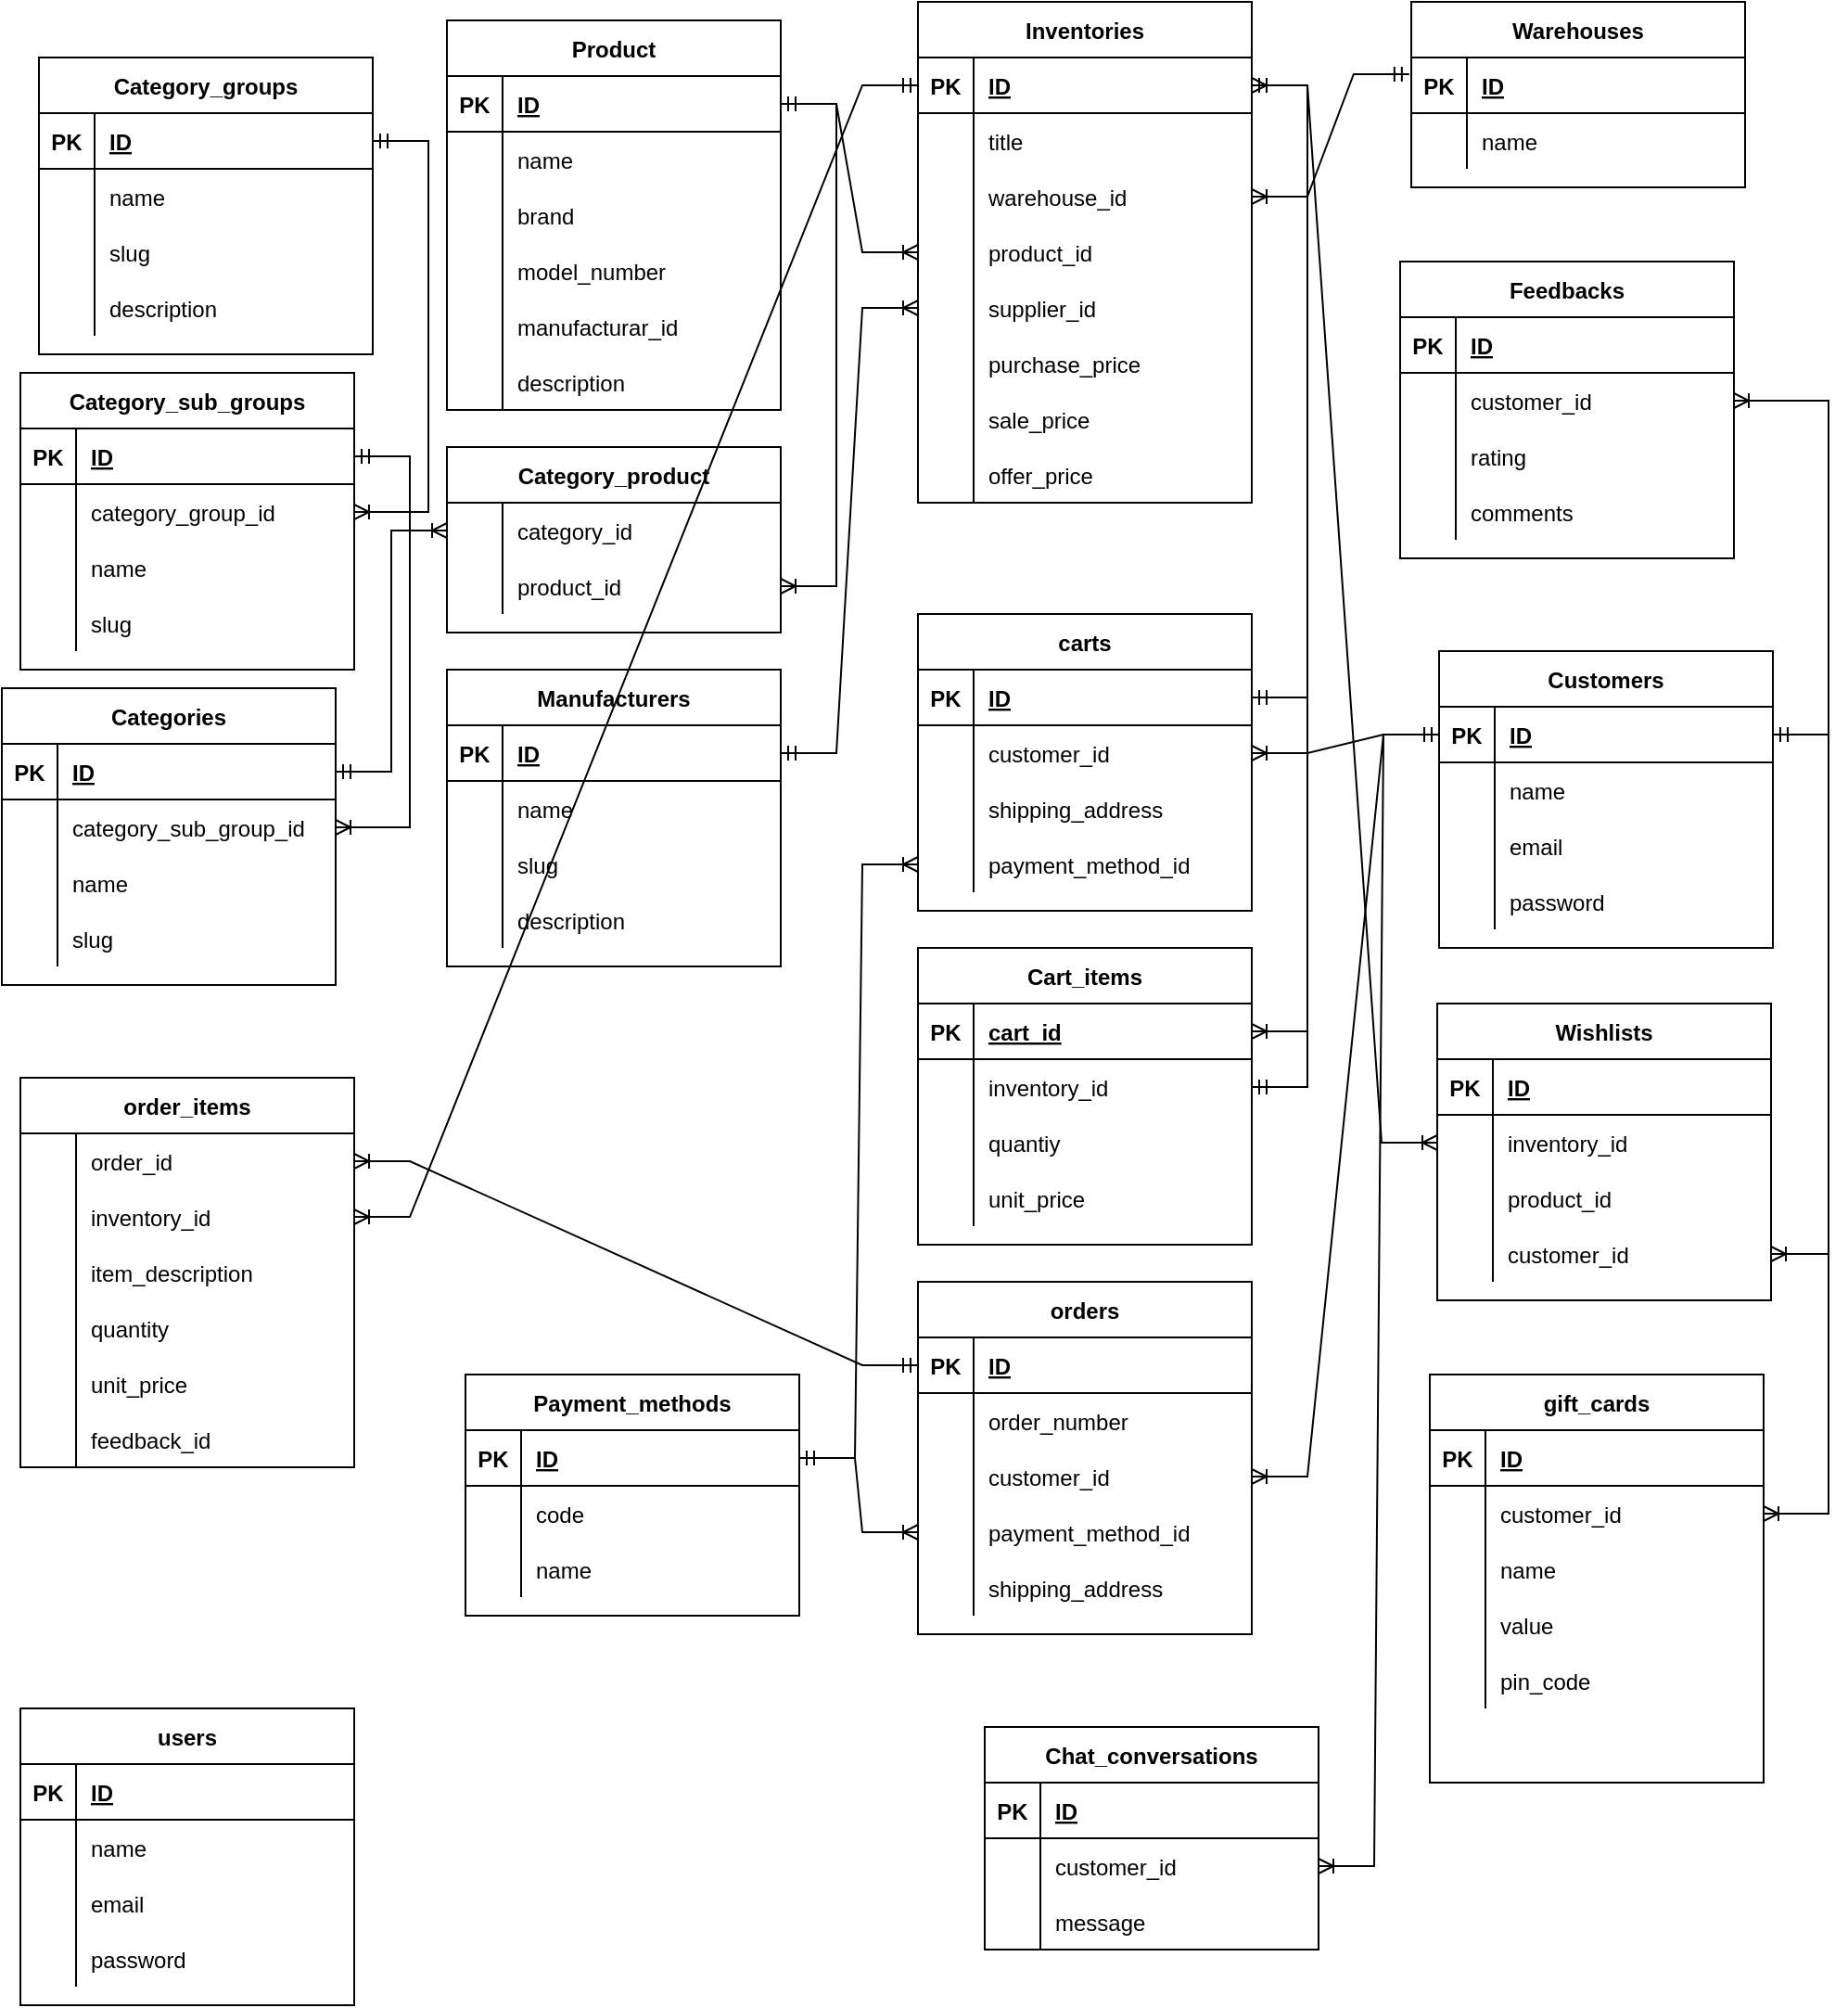 <mxfile version="15.5.9" type="github">
  <diagram id="Ga8DedeIoqbPjxyPowYx" name="Page-1">
    <mxGraphModel dx="1673" dy="1651" grid="1" gridSize="10" guides="1" tooltips="1" connect="1" arrows="1" fold="1" page="1" pageScale="1" pageWidth="827" pageHeight="1169" math="0" shadow="0">
      <root>
        <mxCell id="0" />
        <mxCell id="1" parent="0" />
        <mxCell id="oXeHdl2KoLVLlEI7lq0i-1" value="Product" style="shape=table;startSize=30;container=1;collapsible=1;childLayout=tableLayout;fixedRows=1;rowLines=0;fontStyle=1;align=center;resizeLast=1;" parent="1" vertex="1">
          <mxGeometry x="16" y="-230" width="180" height="210" as="geometry" />
        </mxCell>
        <mxCell id="oXeHdl2KoLVLlEI7lq0i-2" value="" style="shape=partialRectangle;collapsible=0;dropTarget=0;pointerEvents=0;fillColor=none;top=0;left=0;bottom=1;right=0;points=[[0,0.5],[1,0.5]];portConstraint=eastwest;" parent="oXeHdl2KoLVLlEI7lq0i-1" vertex="1">
          <mxGeometry y="30" width="180" height="30" as="geometry" />
        </mxCell>
        <mxCell id="oXeHdl2KoLVLlEI7lq0i-3" value="PK" style="shape=partialRectangle;connectable=0;fillColor=none;top=0;left=0;bottom=0;right=0;fontStyle=1;overflow=hidden;" parent="oXeHdl2KoLVLlEI7lq0i-2" vertex="1">
          <mxGeometry width="30" height="30" as="geometry">
            <mxRectangle width="30" height="30" as="alternateBounds" />
          </mxGeometry>
        </mxCell>
        <mxCell id="oXeHdl2KoLVLlEI7lq0i-4" value="ID" style="shape=partialRectangle;connectable=0;fillColor=none;top=0;left=0;bottom=0;right=0;align=left;spacingLeft=6;fontStyle=5;overflow=hidden;" parent="oXeHdl2KoLVLlEI7lq0i-2" vertex="1">
          <mxGeometry x="30" width="150" height="30" as="geometry">
            <mxRectangle width="150" height="30" as="alternateBounds" />
          </mxGeometry>
        </mxCell>
        <mxCell id="oXeHdl2KoLVLlEI7lq0i-5" value="" style="shape=partialRectangle;collapsible=0;dropTarget=0;pointerEvents=0;fillColor=none;top=0;left=0;bottom=0;right=0;points=[[0,0.5],[1,0.5]];portConstraint=eastwest;" parent="oXeHdl2KoLVLlEI7lq0i-1" vertex="1">
          <mxGeometry y="60" width="180" height="30" as="geometry" />
        </mxCell>
        <mxCell id="oXeHdl2KoLVLlEI7lq0i-6" value="" style="shape=partialRectangle;connectable=0;fillColor=none;top=0;left=0;bottom=0;right=0;editable=1;overflow=hidden;" parent="oXeHdl2KoLVLlEI7lq0i-5" vertex="1">
          <mxGeometry width="30" height="30" as="geometry">
            <mxRectangle width="30" height="30" as="alternateBounds" />
          </mxGeometry>
        </mxCell>
        <mxCell id="oXeHdl2KoLVLlEI7lq0i-7" value="name" style="shape=partialRectangle;connectable=0;fillColor=none;top=0;left=0;bottom=0;right=0;align=left;spacingLeft=6;overflow=hidden;" parent="oXeHdl2KoLVLlEI7lq0i-5" vertex="1">
          <mxGeometry x="30" width="150" height="30" as="geometry">
            <mxRectangle width="150" height="30" as="alternateBounds" />
          </mxGeometry>
        </mxCell>
        <mxCell id="oXeHdl2KoLVLlEI7lq0i-8" value="" style="shape=partialRectangle;collapsible=0;dropTarget=0;pointerEvents=0;fillColor=none;top=0;left=0;bottom=0;right=0;points=[[0,0.5],[1,0.5]];portConstraint=eastwest;" parent="oXeHdl2KoLVLlEI7lq0i-1" vertex="1">
          <mxGeometry y="90" width="180" height="30" as="geometry" />
        </mxCell>
        <mxCell id="oXeHdl2KoLVLlEI7lq0i-9" value="" style="shape=partialRectangle;connectable=0;fillColor=none;top=0;left=0;bottom=0;right=0;editable=1;overflow=hidden;" parent="oXeHdl2KoLVLlEI7lq0i-8" vertex="1">
          <mxGeometry width="30" height="30" as="geometry">
            <mxRectangle width="30" height="30" as="alternateBounds" />
          </mxGeometry>
        </mxCell>
        <mxCell id="oXeHdl2KoLVLlEI7lq0i-10" value="brand" style="shape=partialRectangle;connectable=0;fillColor=none;top=0;left=0;bottom=0;right=0;align=left;spacingLeft=6;overflow=hidden;" parent="oXeHdl2KoLVLlEI7lq0i-8" vertex="1">
          <mxGeometry x="30" width="150" height="30" as="geometry">
            <mxRectangle width="150" height="30" as="alternateBounds" />
          </mxGeometry>
        </mxCell>
        <mxCell id="oXeHdl2KoLVLlEI7lq0i-11" value="" style="shape=partialRectangle;collapsible=0;dropTarget=0;pointerEvents=0;fillColor=none;top=0;left=0;bottom=0;right=0;points=[[0,0.5],[1,0.5]];portConstraint=eastwest;" parent="oXeHdl2KoLVLlEI7lq0i-1" vertex="1">
          <mxGeometry y="120" width="180" height="30" as="geometry" />
        </mxCell>
        <mxCell id="oXeHdl2KoLVLlEI7lq0i-12" value="" style="shape=partialRectangle;connectable=0;fillColor=none;top=0;left=0;bottom=0;right=0;editable=1;overflow=hidden;" parent="oXeHdl2KoLVLlEI7lq0i-11" vertex="1">
          <mxGeometry width="30" height="30" as="geometry">
            <mxRectangle width="30" height="30" as="alternateBounds" />
          </mxGeometry>
        </mxCell>
        <mxCell id="oXeHdl2KoLVLlEI7lq0i-13" value="model_number" style="shape=partialRectangle;connectable=0;fillColor=none;top=0;left=0;bottom=0;right=0;align=left;spacingLeft=6;overflow=hidden;" parent="oXeHdl2KoLVLlEI7lq0i-11" vertex="1">
          <mxGeometry x="30" width="150" height="30" as="geometry">
            <mxRectangle width="150" height="30" as="alternateBounds" />
          </mxGeometry>
        </mxCell>
        <mxCell id="oXeHdl2KoLVLlEI7lq0i-14" value="" style="shape=partialRectangle;collapsible=0;dropTarget=0;pointerEvents=0;fillColor=none;top=0;left=0;bottom=0;right=0;points=[[0,0.5],[1,0.5]];portConstraint=eastwest;" parent="oXeHdl2KoLVLlEI7lq0i-1" vertex="1">
          <mxGeometry y="150" width="180" height="30" as="geometry" />
        </mxCell>
        <mxCell id="oXeHdl2KoLVLlEI7lq0i-15" value="" style="shape=partialRectangle;connectable=0;fillColor=none;top=0;left=0;bottom=0;right=0;editable=1;overflow=hidden;" parent="oXeHdl2KoLVLlEI7lq0i-14" vertex="1">
          <mxGeometry width="30" height="30" as="geometry">
            <mxRectangle width="30" height="30" as="alternateBounds" />
          </mxGeometry>
        </mxCell>
        <mxCell id="oXeHdl2KoLVLlEI7lq0i-16" value="manufacturar_id" style="shape=partialRectangle;connectable=0;fillColor=none;top=0;left=0;bottom=0;right=0;align=left;spacingLeft=6;overflow=hidden;" parent="oXeHdl2KoLVLlEI7lq0i-14" vertex="1">
          <mxGeometry x="30" width="150" height="30" as="geometry">
            <mxRectangle width="150" height="30" as="alternateBounds" />
          </mxGeometry>
        </mxCell>
        <mxCell id="oXeHdl2KoLVLlEI7lq0i-33" value="" style="shape=partialRectangle;collapsible=0;dropTarget=0;pointerEvents=0;fillColor=none;top=0;left=0;bottom=0;right=0;points=[[0,0.5],[1,0.5]];portConstraint=eastwest;" parent="oXeHdl2KoLVLlEI7lq0i-1" vertex="1">
          <mxGeometry y="180" width="180" height="30" as="geometry" />
        </mxCell>
        <mxCell id="oXeHdl2KoLVLlEI7lq0i-34" value="" style="shape=partialRectangle;connectable=0;fillColor=none;top=0;left=0;bottom=0;right=0;editable=1;overflow=hidden;" parent="oXeHdl2KoLVLlEI7lq0i-33" vertex="1">
          <mxGeometry width="30" height="30" as="geometry">
            <mxRectangle width="30" height="30" as="alternateBounds" />
          </mxGeometry>
        </mxCell>
        <mxCell id="oXeHdl2KoLVLlEI7lq0i-35" value="description" style="shape=partialRectangle;connectable=0;fillColor=none;top=0;left=0;bottom=0;right=0;align=left;spacingLeft=6;overflow=hidden;" parent="oXeHdl2KoLVLlEI7lq0i-33" vertex="1">
          <mxGeometry x="30" width="150" height="30" as="geometry">
            <mxRectangle width="150" height="30" as="alternateBounds" />
          </mxGeometry>
        </mxCell>
        <mxCell id="C8tOCe3eEBM7R46rng9n-1" value="Customers" style="shape=table;startSize=30;container=1;collapsible=1;childLayout=tableLayout;fixedRows=1;rowLines=0;fontStyle=1;align=center;resizeLast=1;" vertex="1" parent="1">
          <mxGeometry x="551" y="110" width="180" height="160" as="geometry" />
        </mxCell>
        <mxCell id="C8tOCe3eEBM7R46rng9n-2" value="" style="shape=partialRectangle;collapsible=0;dropTarget=0;pointerEvents=0;fillColor=none;top=0;left=0;bottom=1;right=0;points=[[0,0.5],[1,0.5]];portConstraint=eastwest;" vertex="1" parent="C8tOCe3eEBM7R46rng9n-1">
          <mxGeometry y="30" width="180" height="30" as="geometry" />
        </mxCell>
        <mxCell id="C8tOCe3eEBM7R46rng9n-3" value="PK" style="shape=partialRectangle;connectable=0;fillColor=none;top=0;left=0;bottom=0;right=0;fontStyle=1;overflow=hidden;" vertex="1" parent="C8tOCe3eEBM7R46rng9n-2">
          <mxGeometry width="30" height="30" as="geometry">
            <mxRectangle width="30" height="30" as="alternateBounds" />
          </mxGeometry>
        </mxCell>
        <mxCell id="C8tOCe3eEBM7R46rng9n-4" value="ID" style="shape=partialRectangle;connectable=0;fillColor=none;top=0;left=0;bottom=0;right=0;align=left;spacingLeft=6;fontStyle=5;overflow=hidden;" vertex="1" parent="C8tOCe3eEBM7R46rng9n-2">
          <mxGeometry x="30" width="150" height="30" as="geometry">
            <mxRectangle width="150" height="30" as="alternateBounds" />
          </mxGeometry>
        </mxCell>
        <mxCell id="C8tOCe3eEBM7R46rng9n-5" value="" style="shape=partialRectangle;collapsible=0;dropTarget=0;pointerEvents=0;fillColor=none;top=0;left=0;bottom=0;right=0;points=[[0,0.5],[1,0.5]];portConstraint=eastwest;" vertex="1" parent="C8tOCe3eEBM7R46rng9n-1">
          <mxGeometry y="60" width="180" height="30" as="geometry" />
        </mxCell>
        <mxCell id="C8tOCe3eEBM7R46rng9n-6" value="" style="shape=partialRectangle;connectable=0;fillColor=none;top=0;left=0;bottom=0;right=0;editable=1;overflow=hidden;" vertex="1" parent="C8tOCe3eEBM7R46rng9n-5">
          <mxGeometry width="30" height="30" as="geometry">
            <mxRectangle width="30" height="30" as="alternateBounds" />
          </mxGeometry>
        </mxCell>
        <mxCell id="C8tOCe3eEBM7R46rng9n-7" value="name" style="shape=partialRectangle;connectable=0;fillColor=none;top=0;left=0;bottom=0;right=0;align=left;spacingLeft=6;overflow=hidden;" vertex="1" parent="C8tOCe3eEBM7R46rng9n-5">
          <mxGeometry x="30" width="150" height="30" as="geometry">
            <mxRectangle width="150" height="30" as="alternateBounds" />
          </mxGeometry>
        </mxCell>
        <mxCell id="C8tOCe3eEBM7R46rng9n-8" value="" style="shape=partialRectangle;collapsible=0;dropTarget=0;pointerEvents=0;fillColor=none;top=0;left=0;bottom=0;right=0;points=[[0,0.5],[1,0.5]];portConstraint=eastwest;" vertex="1" parent="C8tOCe3eEBM7R46rng9n-1">
          <mxGeometry y="90" width="180" height="30" as="geometry" />
        </mxCell>
        <mxCell id="C8tOCe3eEBM7R46rng9n-9" value="" style="shape=partialRectangle;connectable=0;fillColor=none;top=0;left=0;bottom=0;right=0;editable=1;overflow=hidden;" vertex="1" parent="C8tOCe3eEBM7R46rng9n-8">
          <mxGeometry width="30" height="30" as="geometry">
            <mxRectangle width="30" height="30" as="alternateBounds" />
          </mxGeometry>
        </mxCell>
        <mxCell id="C8tOCe3eEBM7R46rng9n-10" value="email" style="shape=partialRectangle;connectable=0;fillColor=none;top=0;left=0;bottom=0;right=0;align=left;spacingLeft=6;overflow=hidden;" vertex="1" parent="C8tOCe3eEBM7R46rng9n-8">
          <mxGeometry x="30" width="150" height="30" as="geometry">
            <mxRectangle width="150" height="30" as="alternateBounds" />
          </mxGeometry>
        </mxCell>
        <mxCell id="C8tOCe3eEBM7R46rng9n-11" value="" style="shape=partialRectangle;collapsible=0;dropTarget=0;pointerEvents=0;fillColor=none;top=0;left=0;bottom=0;right=0;points=[[0,0.5],[1,0.5]];portConstraint=eastwest;" vertex="1" parent="C8tOCe3eEBM7R46rng9n-1">
          <mxGeometry y="120" width="180" height="30" as="geometry" />
        </mxCell>
        <mxCell id="C8tOCe3eEBM7R46rng9n-12" value="" style="shape=partialRectangle;connectable=0;fillColor=none;top=0;left=0;bottom=0;right=0;editable=1;overflow=hidden;" vertex="1" parent="C8tOCe3eEBM7R46rng9n-11">
          <mxGeometry width="30" height="30" as="geometry">
            <mxRectangle width="30" height="30" as="alternateBounds" />
          </mxGeometry>
        </mxCell>
        <mxCell id="C8tOCe3eEBM7R46rng9n-13" value="password" style="shape=partialRectangle;connectable=0;fillColor=none;top=0;left=0;bottom=0;right=0;align=left;spacingLeft=6;overflow=hidden;" vertex="1" parent="C8tOCe3eEBM7R46rng9n-11">
          <mxGeometry x="30" width="150" height="30" as="geometry">
            <mxRectangle width="150" height="30" as="alternateBounds" />
          </mxGeometry>
        </mxCell>
        <mxCell id="C8tOCe3eEBM7R46rng9n-14" value="Feedbacks" style="shape=table;startSize=30;container=1;collapsible=1;childLayout=tableLayout;fixedRows=1;rowLines=0;fontStyle=1;align=center;resizeLast=1;" vertex="1" parent="1">
          <mxGeometry x="530" y="-100" width="180" height="160" as="geometry" />
        </mxCell>
        <mxCell id="C8tOCe3eEBM7R46rng9n-15" value="" style="shape=partialRectangle;collapsible=0;dropTarget=0;pointerEvents=0;fillColor=none;top=0;left=0;bottom=1;right=0;points=[[0,0.5],[1,0.5]];portConstraint=eastwest;" vertex="1" parent="C8tOCe3eEBM7R46rng9n-14">
          <mxGeometry y="30" width="180" height="30" as="geometry" />
        </mxCell>
        <mxCell id="C8tOCe3eEBM7R46rng9n-16" value="PK" style="shape=partialRectangle;connectable=0;fillColor=none;top=0;left=0;bottom=0;right=0;fontStyle=1;overflow=hidden;" vertex="1" parent="C8tOCe3eEBM7R46rng9n-15">
          <mxGeometry width="30" height="30" as="geometry">
            <mxRectangle width="30" height="30" as="alternateBounds" />
          </mxGeometry>
        </mxCell>
        <mxCell id="C8tOCe3eEBM7R46rng9n-17" value="ID" style="shape=partialRectangle;connectable=0;fillColor=none;top=0;left=0;bottom=0;right=0;align=left;spacingLeft=6;fontStyle=5;overflow=hidden;" vertex="1" parent="C8tOCe3eEBM7R46rng9n-15">
          <mxGeometry x="30" width="150" height="30" as="geometry">
            <mxRectangle width="150" height="30" as="alternateBounds" />
          </mxGeometry>
        </mxCell>
        <mxCell id="C8tOCe3eEBM7R46rng9n-18" value="" style="shape=partialRectangle;collapsible=0;dropTarget=0;pointerEvents=0;fillColor=none;top=0;left=0;bottom=0;right=0;points=[[0,0.5],[1,0.5]];portConstraint=eastwest;" vertex="1" parent="C8tOCe3eEBM7R46rng9n-14">
          <mxGeometry y="60" width="180" height="30" as="geometry" />
        </mxCell>
        <mxCell id="C8tOCe3eEBM7R46rng9n-19" value="" style="shape=partialRectangle;connectable=0;fillColor=none;top=0;left=0;bottom=0;right=0;editable=1;overflow=hidden;" vertex="1" parent="C8tOCe3eEBM7R46rng9n-18">
          <mxGeometry width="30" height="30" as="geometry">
            <mxRectangle width="30" height="30" as="alternateBounds" />
          </mxGeometry>
        </mxCell>
        <mxCell id="C8tOCe3eEBM7R46rng9n-20" value="customer_id" style="shape=partialRectangle;connectable=0;fillColor=none;top=0;left=0;bottom=0;right=0;align=left;spacingLeft=6;overflow=hidden;" vertex="1" parent="C8tOCe3eEBM7R46rng9n-18">
          <mxGeometry x="30" width="150" height="30" as="geometry">
            <mxRectangle width="150" height="30" as="alternateBounds" />
          </mxGeometry>
        </mxCell>
        <mxCell id="C8tOCe3eEBM7R46rng9n-21" value="" style="shape=partialRectangle;collapsible=0;dropTarget=0;pointerEvents=0;fillColor=none;top=0;left=0;bottom=0;right=0;points=[[0,0.5],[1,0.5]];portConstraint=eastwest;" vertex="1" parent="C8tOCe3eEBM7R46rng9n-14">
          <mxGeometry y="90" width="180" height="30" as="geometry" />
        </mxCell>
        <mxCell id="C8tOCe3eEBM7R46rng9n-22" value="" style="shape=partialRectangle;connectable=0;fillColor=none;top=0;left=0;bottom=0;right=0;editable=1;overflow=hidden;" vertex="1" parent="C8tOCe3eEBM7R46rng9n-21">
          <mxGeometry width="30" height="30" as="geometry">
            <mxRectangle width="30" height="30" as="alternateBounds" />
          </mxGeometry>
        </mxCell>
        <mxCell id="C8tOCe3eEBM7R46rng9n-23" value="rating" style="shape=partialRectangle;connectable=0;fillColor=none;top=0;left=0;bottom=0;right=0;align=left;spacingLeft=6;overflow=hidden;" vertex="1" parent="C8tOCe3eEBM7R46rng9n-21">
          <mxGeometry x="30" width="150" height="30" as="geometry">
            <mxRectangle width="150" height="30" as="alternateBounds" />
          </mxGeometry>
        </mxCell>
        <mxCell id="C8tOCe3eEBM7R46rng9n-24" value="" style="shape=partialRectangle;collapsible=0;dropTarget=0;pointerEvents=0;fillColor=none;top=0;left=0;bottom=0;right=0;points=[[0,0.5],[1,0.5]];portConstraint=eastwest;" vertex="1" parent="C8tOCe3eEBM7R46rng9n-14">
          <mxGeometry y="120" width="180" height="30" as="geometry" />
        </mxCell>
        <mxCell id="C8tOCe3eEBM7R46rng9n-25" value="" style="shape=partialRectangle;connectable=0;fillColor=none;top=0;left=0;bottom=0;right=0;editable=1;overflow=hidden;" vertex="1" parent="C8tOCe3eEBM7R46rng9n-24">
          <mxGeometry width="30" height="30" as="geometry">
            <mxRectangle width="30" height="30" as="alternateBounds" />
          </mxGeometry>
        </mxCell>
        <mxCell id="C8tOCe3eEBM7R46rng9n-26" value="comments" style="shape=partialRectangle;connectable=0;fillColor=none;top=0;left=0;bottom=0;right=0;align=left;spacingLeft=6;overflow=hidden;" vertex="1" parent="C8tOCe3eEBM7R46rng9n-24">
          <mxGeometry x="30" width="150" height="30" as="geometry">
            <mxRectangle width="150" height="30" as="alternateBounds" />
          </mxGeometry>
        </mxCell>
        <mxCell id="C8tOCe3eEBM7R46rng9n-27" value="gift_cards" style="shape=table;startSize=30;container=1;collapsible=1;childLayout=tableLayout;fixedRows=1;rowLines=0;fontStyle=1;align=center;resizeLast=1;" vertex="1" parent="1">
          <mxGeometry x="546" y="500" width="180" height="220" as="geometry" />
        </mxCell>
        <mxCell id="C8tOCe3eEBM7R46rng9n-28" value="" style="shape=partialRectangle;collapsible=0;dropTarget=0;pointerEvents=0;fillColor=none;top=0;left=0;bottom=1;right=0;points=[[0,0.5],[1,0.5]];portConstraint=eastwest;" vertex="1" parent="C8tOCe3eEBM7R46rng9n-27">
          <mxGeometry y="30" width="180" height="30" as="geometry" />
        </mxCell>
        <mxCell id="C8tOCe3eEBM7R46rng9n-29" value="PK" style="shape=partialRectangle;connectable=0;fillColor=none;top=0;left=0;bottom=0;right=0;fontStyle=1;overflow=hidden;" vertex="1" parent="C8tOCe3eEBM7R46rng9n-28">
          <mxGeometry width="30" height="30" as="geometry">
            <mxRectangle width="30" height="30" as="alternateBounds" />
          </mxGeometry>
        </mxCell>
        <mxCell id="C8tOCe3eEBM7R46rng9n-30" value="ID" style="shape=partialRectangle;connectable=0;fillColor=none;top=0;left=0;bottom=0;right=0;align=left;spacingLeft=6;fontStyle=5;overflow=hidden;" vertex="1" parent="C8tOCe3eEBM7R46rng9n-28">
          <mxGeometry x="30" width="150" height="30" as="geometry">
            <mxRectangle width="150" height="30" as="alternateBounds" />
          </mxGeometry>
        </mxCell>
        <mxCell id="C8tOCe3eEBM7R46rng9n-31" value="" style="shape=partialRectangle;collapsible=0;dropTarget=0;pointerEvents=0;fillColor=none;top=0;left=0;bottom=0;right=0;points=[[0,0.5],[1,0.5]];portConstraint=eastwest;" vertex="1" parent="C8tOCe3eEBM7R46rng9n-27">
          <mxGeometry y="60" width="180" height="30" as="geometry" />
        </mxCell>
        <mxCell id="C8tOCe3eEBM7R46rng9n-32" value="" style="shape=partialRectangle;connectable=0;fillColor=none;top=0;left=0;bottom=0;right=0;editable=1;overflow=hidden;" vertex="1" parent="C8tOCe3eEBM7R46rng9n-31">
          <mxGeometry width="30" height="30" as="geometry">
            <mxRectangle width="30" height="30" as="alternateBounds" />
          </mxGeometry>
        </mxCell>
        <mxCell id="C8tOCe3eEBM7R46rng9n-33" value="customer_id" style="shape=partialRectangle;connectable=0;fillColor=none;top=0;left=0;bottom=0;right=0;align=left;spacingLeft=6;overflow=hidden;" vertex="1" parent="C8tOCe3eEBM7R46rng9n-31">
          <mxGeometry x="30" width="150" height="30" as="geometry">
            <mxRectangle width="150" height="30" as="alternateBounds" />
          </mxGeometry>
        </mxCell>
        <mxCell id="C8tOCe3eEBM7R46rng9n-34" value="" style="shape=partialRectangle;collapsible=0;dropTarget=0;pointerEvents=0;fillColor=none;top=0;left=0;bottom=0;right=0;points=[[0,0.5],[1,0.5]];portConstraint=eastwest;" vertex="1" parent="C8tOCe3eEBM7R46rng9n-27">
          <mxGeometry y="90" width="180" height="30" as="geometry" />
        </mxCell>
        <mxCell id="C8tOCe3eEBM7R46rng9n-35" value="" style="shape=partialRectangle;connectable=0;fillColor=none;top=0;left=0;bottom=0;right=0;editable=1;overflow=hidden;" vertex="1" parent="C8tOCe3eEBM7R46rng9n-34">
          <mxGeometry width="30" height="30" as="geometry">
            <mxRectangle width="30" height="30" as="alternateBounds" />
          </mxGeometry>
        </mxCell>
        <mxCell id="C8tOCe3eEBM7R46rng9n-36" value="name" style="shape=partialRectangle;connectable=0;fillColor=none;top=0;left=0;bottom=0;right=0;align=left;spacingLeft=6;overflow=hidden;" vertex="1" parent="C8tOCe3eEBM7R46rng9n-34">
          <mxGeometry x="30" width="150" height="30" as="geometry">
            <mxRectangle width="150" height="30" as="alternateBounds" />
          </mxGeometry>
        </mxCell>
        <mxCell id="C8tOCe3eEBM7R46rng9n-37" value="" style="shape=partialRectangle;collapsible=0;dropTarget=0;pointerEvents=0;fillColor=none;top=0;left=0;bottom=0;right=0;points=[[0,0.5],[1,0.5]];portConstraint=eastwest;" vertex="1" parent="C8tOCe3eEBM7R46rng9n-27">
          <mxGeometry y="120" width="180" height="30" as="geometry" />
        </mxCell>
        <mxCell id="C8tOCe3eEBM7R46rng9n-38" value="" style="shape=partialRectangle;connectable=0;fillColor=none;top=0;left=0;bottom=0;right=0;editable=1;overflow=hidden;" vertex="1" parent="C8tOCe3eEBM7R46rng9n-37">
          <mxGeometry width="30" height="30" as="geometry">
            <mxRectangle width="30" height="30" as="alternateBounds" />
          </mxGeometry>
        </mxCell>
        <mxCell id="C8tOCe3eEBM7R46rng9n-39" value="value" style="shape=partialRectangle;connectable=0;fillColor=none;top=0;left=0;bottom=0;right=0;align=left;spacingLeft=6;overflow=hidden;" vertex="1" parent="C8tOCe3eEBM7R46rng9n-37">
          <mxGeometry x="30" width="150" height="30" as="geometry">
            <mxRectangle width="150" height="30" as="alternateBounds" />
          </mxGeometry>
        </mxCell>
        <mxCell id="C8tOCe3eEBM7R46rng9n-40" value="" style="shape=partialRectangle;collapsible=0;dropTarget=0;pointerEvents=0;fillColor=none;top=0;left=0;bottom=0;right=0;points=[[0,0.5],[1,0.5]];portConstraint=eastwest;" vertex="1" parent="C8tOCe3eEBM7R46rng9n-27">
          <mxGeometry y="150" width="180" height="30" as="geometry" />
        </mxCell>
        <mxCell id="C8tOCe3eEBM7R46rng9n-41" value="" style="shape=partialRectangle;connectable=0;fillColor=none;top=0;left=0;bottom=0;right=0;editable=1;overflow=hidden;" vertex="1" parent="C8tOCe3eEBM7R46rng9n-40">
          <mxGeometry width="30" height="30" as="geometry">
            <mxRectangle width="30" height="30" as="alternateBounds" />
          </mxGeometry>
        </mxCell>
        <mxCell id="C8tOCe3eEBM7R46rng9n-42" value="pin_code" style="shape=partialRectangle;connectable=0;fillColor=none;top=0;left=0;bottom=0;right=0;align=left;spacingLeft=6;overflow=hidden;" vertex="1" parent="C8tOCe3eEBM7R46rng9n-40">
          <mxGeometry x="30" width="150" height="30" as="geometry">
            <mxRectangle width="150" height="30" as="alternateBounds" />
          </mxGeometry>
        </mxCell>
        <mxCell id="C8tOCe3eEBM7R46rng9n-43" value="Chat_conversations" style="shape=table;startSize=30;container=1;collapsible=1;childLayout=tableLayout;fixedRows=1;rowLines=0;fontStyle=1;align=center;resizeLast=1;" vertex="1" parent="1">
          <mxGeometry x="306" y="690" width="180" height="120" as="geometry" />
        </mxCell>
        <mxCell id="C8tOCe3eEBM7R46rng9n-44" value="" style="shape=partialRectangle;collapsible=0;dropTarget=0;pointerEvents=0;fillColor=none;top=0;left=0;bottom=1;right=0;points=[[0,0.5],[1,0.5]];portConstraint=eastwest;" vertex="1" parent="C8tOCe3eEBM7R46rng9n-43">
          <mxGeometry y="30" width="180" height="30" as="geometry" />
        </mxCell>
        <mxCell id="C8tOCe3eEBM7R46rng9n-45" value="PK" style="shape=partialRectangle;connectable=0;fillColor=none;top=0;left=0;bottom=0;right=0;fontStyle=1;overflow=hidden;" vertex="1" parent="C8tOCe3eEBM7R46rng9n-44">
          <mxGeometry width="30" height="30" as="geometry">
            <mxRectangle width="30" height="30" as="alternateBounds" />
          </mxGeometry>
        </mxCell>
        <mxCell id="C8tOCe3eEBM7R46rng9n-46" value="ID" style="shape=partialRectangle;connectable=0;fillColor=none;top=0;left=0;bottom=0;right=0;align=left;spacingLeft=6;fontStyle=5;overflow=hidden;" vertex="1" parent="C8tOCe3eEBM7R46rng9n-44">
          <mxGeometry x="30" width="150" height="30" as="geometry">
            <mxRectangle width="150" height="30" as="alternateBounds" />
          </mxGeometry>
        </mxCell>
        <mxCell id="C8tOCe3eEBM7R46rng9n-47" value="" style="shape=partialRectangle;collapsible=0;dropTarget=0;pointerEvents=0;fillColor=none;top=0;left=0;bottom=0;right=0;points=[[0,0.5],[1,0.5]];portConstraint=eastwest;" vertex="1" parent="C8tOCe3eEBM7R46rng9n-43">
          <mxGeometry y="60" width="180" height="30" as="geometry" />
        </mxCell>
        <mxCell id="C8tOCe3eEBM7R46rng9n-48" value="" style="shape=partialRectangle;connectable=0;fillColor=none;top=0;left=0;bottom=0;right=0;editable=1;overflow=hidden;" vertex="1" parent="C8tOCe3eEBM7R46rng9n-47">
          <mxGeometry width="30" height="30" as="geometry">
            <mxRectangle width="30" height="30" as="alternateBounds" />
          </mxGeometry>
        </mxCell>
        <mxCell id="C8tOCe3eEBM7R46rng9n-49" value="customer_id" style="shape=partialRectangle;connectable=0;fillColor=none;top=0;left=0;bottom=0;right=0;align=left;spacingLeft=6;overflow=hidden;" vertex="1" parent="C8tOCe3eEBM7R46rng9n-47">
          <mxGeometry x="30" width="150" height="30" as="geometry">
            <mxRectangle width="150" height="30" as="alternateBounds" />
          </mxGeometry>
        </mxCell>
        <mxCell id="C8tOCe3eEBM7R46rng9n-50" value="" style="shape=partialRectangle;collapsible=0;dropTarget=0;pointerEvents=0;fillColor=none;top=0;left=0;bottom=0;right=0;points=[[0,0.5],[1,0.5]];portConstraint=eastwest;" vertex="1" parent="C8tOCe3eEBM7R46rng9n-43">
          <mxGeometry y="90" width="180" height="30" as="geometry" />
        </mxCell>
        <mxCell id="C8tOCe3eEBM7R46rng9n-51" value="" style="shape=partialRectangle;connectable=0;fillColor=none;top=0;left=0;bottom=0;right=0;editable=1;overflow=hidden;" vertex="1" parent="C8tOCe3eEBM7R46rng9n-50">
          <mxGeometry width="30" height="30" as="geometry">
            <mxRectangle width="30" height="30" as="alternateBounds" />
          </mxGeometry>
        </mxCell>
        <mxCell id="C8tOCe3eEBM7R46rng9n-52" value="message" style="shape=partialRectangle;connectable=0;fillColor=none;top=0;left=0;bottom=0;right=0;align=left;spacingLeft=6;overflow=hidden;" vertex="1" parent="C8tOCe3eEBM7R46rng9n-50">
          <mxGeometry x="30" width="150" height="30" as="geometry">
            <mxRectangle width="150" height="30" as="alternateBounds" />
          </mxGeometry>
        </mxCell>
        <mxCell id="C8tOCe3eEBM7R46rng9n-56" value="Category_groups" style="shape=table;startSize=30;container=1;collapsible=1;childLayout=tableLayout;fixedRows=1;rowLines=0;fontStyle=1;align=center;resizeLast=1;" vertex="1" parent="1">
          <mxGeometry x="-204" y="-210" width="180" height="160" as="geometry" />
        </mxCell>
        <mxCell id="C8tOCe3eEBM7R46rng9n-57" value="" style="shape=partialRectangle;collapsible=0;dropTarget=0;pointerEvents=0;fillColor=none;top=0;left=0;bottom=1;right=0;points=[[0,0.5],[1,0.5]];portConstraint=eastwest;" vertex="1" parent="C8tOCe3eEBM7R46rng9n-56">
          <mxGeometry y="30" width="180" height="30" as="geometry" />
        </mxCell>
        <mxCell id="C8tOCe3eEBM7R46rng9n-58" value="PK" style="shape=partialRectangle;connectable=0;fillColor=none;top=0;left=0;bottom=0;right=0;fontStyle=1;overflow=hidden;" vertex="1" parent="C8tOCe3eEBM7R46rng9n-57">
          <mxGeometry width="30" height="30" as="geometry">
            <mxRectangle width="30" height="30" as="alternateBounds" />
          </mxGeometry>
        </mxCell>
        <mxCell id="C8tOCe3eEBM7R46rng9n-59" value="ID" style="shape=partialRectangle;connectable=0;fillColor=none;top=0;left=0;bottom=0;right=0;align=left;spacingLeft=6;fontStyle=5;overflow=hidden;" vertex="1" parent="C8tOCe3eEBM7R46rng9n-57">
          <mxGeometry x="30" width="150" height="30" as="geometry">
            <mxRectangle width="150" height="30" as="alternateBounds" />
          </mxGeometry>
        </mxCell>
        <mxCell id="C8tOCe3eEBM7R46rng9n-60" value="" style="shape=partialRectangle;collapsible=0;dropTarget=0;pointerEvents=0;fillColor=none;top=0;left=0;bottom=0;right=0;points=[[0,0.5],[1,0.5]];portConstraint=eastwest;" vertex="1" parent="C8tOCe3eEBM7R46rng9n-56">
          <mxGeometry y="60" width="180" height="30" as="geometry" />
        </mxCell>
        <mxCell id="C8tOCe3eEBM7R46rng9n-61" value="" style="shape=partialRectangle;connectable=0;fillColor=none;top=0;left=0;bottom=0;right=0;editable=1;overflow=hidden;" vertex="1" parent="C8tOCe3eEBM7R46rng9n-60">
          <mxGeometry width="30" height="30" as="geometry">
            <mxRectangle width="30" height="30" as="alternateBounds" />
          </mxGeometry>
        </mxCell>
        <mxCell id="C8tOCe3eEBM7R46rng9n-62" value="name" style="shape=partialRectangle;connectable=0;fillColor=none;top=0;left=0;bottom=0;right=0;align=left;spacingLeft=6;overflow=hidden;" vertex="1" parent="C8tOCe3eEBM7R46rng9n-60">
          <mxGeometry x="30" width="150" height="30" as="geometry">
            <mxRectangle width="150" height="30" as="alternateBounds" />
          </mxGeometry>
        </mxCell>
        <mxCell id="C8tOCe3eEBM7R46rng9n-63" value="" style="shape=partialRectangle;collapsible=0;dropTarget=0;pointerEvents=0;fillColor=none;top=0;left=0;bottom=0;right=0;points=[[0,0.5],[1,0.5]];portConstraint=eastwest;" vertex="1" parent="C8tOCe3eEBM7R46rng9n-56">
          <mxGeometry y="90" width="180" height="30" as="geometry" />
        </mxCell>
        <mxCell id="C8tOCe3eEBM7R46rng9n-64" value="" style="shape=partialRectangle;connectable=0;fillColor=none;top=0;left=0;bottom=0;right=0;editable=1;overflow=hidden;" vertex="1" parent="C8tOCe3eEBM7R46rng9n-63">
          <mxGeometry width="30" height="30" as="geometry">
            <mxRectangle width="30" height="30" as="alternateBounds" />
          </mxGeometry>
        </mxCell>
        <mxCell id="C8tOCe3eEBM7R46rng9n-65" value="slug" style="shape=partialRectangle;connectable=0;fillColor=none;top=0;left=0;bottom=0;right=0;align=left;spacingLeft=6;overflow=hidden;" vertex="1" parent="C8tOCe3eEBM7R46rng9n-63">
          <mxGeometry x="30" width="150" height="30" as="geometry">
            <mxRectangle width="150" height="30" as="alternateBounds" />
          </mxGeometry>
        </mxCell>
        <mxCell id="C8tOCe3eEBM7R46rng9n-66" value="" style="shape=partialRectangle;collapsible=0;dropTarget=0;pointerEvents=0;fillColor=none;top=0;left=0;bottom=0;right=0;points=[[0,0.5],[1,0.5]];portConstraint=eastwest;" vertex="1" parent="C8tOCe3eEBM7R46rng9n-56">
          <mxGeometry y="120" width="180" height="30" as="geometry" />
        </mxCell>
        <mxCell id="C8tOCe3eEBM7R46rng9n-67" value="" style="shape=partialRectangle;connectable=0;fillColor=none;top=0;left=0;bottom=0;right=0;editable=1;overflow=hidden;" vertex="1" parent="C8tOCe3eEBM7R46rng9n-66">
          <mxGeometry width="30" height="30" as="geometry">
            <mxRectangle width="30" height="30" as="alternateBounds" />
          </mxGeometry>
        </mxCell>
        <mxCell id="C8tOCe3eEBM7R46rng9n-68" value="description" style="shape=partialRectangle;connectable=0;fillColor=none;top=0;left=0;bottom=0;right=0;align=left;spacingLeft=6;overflow=hidden;" vertex="1" parent="C8tOCe3eEBM7R46rng9n-66">
          <mxGeometry x="30" width="150" height="30" as="geometry">
            <mxRectangle width="150" height="30" as="alternateBounds" />
          </mxGeometry>
        </mxCell>
        <mxCell id="C8tOCe3eEBM7R46rng9n-69" value="Category_sub_groups" style="shape=table;startSize=30;container=1;collapsible=1;childLayout=tableLayout;fixedRows=1;rowLines=0;fontStyle=1;align=center;resizeLast=1;" vertex="1" parent="1">
          <mxGeometry x="-214" y="-40" width="180" height="160" as="geometry" />
        </mxCell>
        <mxCell id="C8tOCe3eEBM7R46rng9n-70" value="" style="shape=partialRectangle;collapsible=0;dropTarget=0;pointerEvents=0;fillColor=none;top=0;left=0;bottom=1;right=0;points=[[0,0.5],[1,0.5]];portConstraint=eastwest;" vertex="1" parent="C8tOCe3eEBM7R46rng9n-69">
          <mxGeometry y="30" width="180" height="30" as="geometry" />
        </mxCell>
        <mxCell id="C8tOCe3eEBM7R46rng9n-71" value="PK" style="shape=partialRectangle;connectable=0;fillColor=none;top=0;left=0;bottom=0;right=0;fontStyle=1;overflow=hidden;" vertex="1" parent="C8tOCe3eEBM7R46rng9n-70">
          <mxGeometry width="30" height="30" as="geometry">
            <mxRectangle width="30" height="30" as="alternateBounds" />
          </mxGeometry>
        </mxCell>
        <mxCell id="C8tOCe3eEBM7R46rng9n-72" value="ID" style="shape=partialRectangle;connectable=0;fillColor=none;top=0;left=0;bottom=0;right=0;align=left;spacingLeft=6;fontStyle=5;overflow=hidden;" vertex="1" parent="C8tOCe3eEBM7R46rng9n-70">
          <mxGeometry x="30" width="150" height="30" as="geometry">
            <mxRectangle width="150" height="30" as="alternateBounds" />
          </mxGeometry>
        </mxCell>
        <mxCell id="C8tOCe3eEBM7R46rng9n-73" value="" style="shape=partialRectangle;collapsible=0;dropTarget=0;pointerEvents=0;fillColor=none;top=0;left=0;bottom=0;right=0;points=[[0,0.5],[1,0.5]];portConstraint=eastwest;" vertex="1" parent="C8tOCe3eEBM7R46rng9n-69">
          <mxGeometry y="60" width="180" height="30" as="geometry" />
        </mxCell>
        <mxCell id="C8tOCe3eEBM7R46rng9n-74" value="" style="shape=partialRectangle;connectable=0;fillColor=none;top=0;left=0;bottom=0;right=0;editable=1;overflow=hidden;" vertex="1" parent="C8tOCe3eEBM7R46rng9n-73">
          <mxGeometry width="30" height="30" as="geometry">
            <mxRectangle width="30" height="30" as="alternateBounds" />
          </mxGeometry>
        </mxCell>
        <mxCell id="C8tOCe3eEBM7R46rng9n-75" value="category_group_id" style="shape=partialRectangle;connectable=0;fillColor=none;top=0;left=0;bottom=0;right=0;align=left;spacingLeft=6;overflow=hidden;" vertex="1" parent="C8tOCe3eEBM7R46rng9n-73">
          <mxGeometry x="30" width="150" height="30" as="geometry">
            <mxRectangle width="150" height="30" as="alternateBounds" />
          </mxGeometry>
        </mxCell>
        <mxCell id="C8tOCe3eEBM7R46rng9n-76" value="" style="shape=partialRectangle;collapsible=0;dropTarget=0;pointerEvents=0;fillColor=none;top=0;left=0;bottom=0;right=0;points=[[0,0.5],[1,0.5]];portConstraint=eastwest;" vertex="1" parent="C8tOCe3eEBM7R46rng9n-69">
          <mxGeometry y="90" width="180" height="30" as="geometry" />
        </mxCell>
        <mxCell id="C8tOCe3eEBM7R46rng9n-77" value="" style="shape=partialRectangle;connectable=0;fillColor=none;top=0;left=0;bottom=0;right=0;editable=1;overflow=hidden;" vertex="1" parent="C8tOCe3eEBM7R46rng9n-76">
          <mxGeometry width="30" height="30" as="geometry">
            <mxRectangle width="30" height="30" as="alternateBounds" />
          </mxGeometry>
        </mxCell>
        <mxCell id="C8tOCe3eEBM7R46rng9n-78" value="name" style="shape=partialRectangle;connectable=0;fillColor=none;top=0;left=0;bottom=0;right=0;align=left;spacingLeft=6;overflow=hidden;" vertex="1" parent="C8tOCe3eEBM7R46rng9n-76">
          <mxGeometry x="30" width="150" height="30" as="geometry">
            <mxRectangle width="150" height="30" as="alternateBounds" />
          </mxGeometry>
        </mxCell>
        <mxCell id="C8tOCe3eEBM7R46rng9n-79" value="" style="shape=partialRectangle;collapsible=0;dropTarget=0;pointerEvents=0;fillColor=none;top=0;left=0;bottom=0;right=0;points=[[0,0.5],[1,0.5]];portConstraint=eastwest;" vertex="1" parent="C8tOCe3eEBM7R46rng9n-69">
          <mxGeometry y="120" width="180" height="30" as="geometry" />
        </mxCell>
        <mxCell id="C8tOCe3eEBM7R46rng9n-80" value="" style="shape=partialRectangle;connectable=0;fillColor=none;top=0;left=0;bottom=0;right=0;editable=1;overflow=hidden;" vertex="1" parent="C8tOCe3eEBM7R46rng9n-79">
          <mxGeometry width="30" height="30" as="geometry">
            <mxRectangle width="30" height="30" as="alternateBounds" />
          </mxGeometry>
        </mxCell>
        <mxCell id="C8tOCe3eEBM7R46rng9n-81" value="slug" style="shape=partialRectangle;connectable=0;fillColor=none;top=0;left=0;bottom=0;right=0;align=left;spacingLeft=6;overflow=hidden;" vertex="1" parent="C8tOCe3eEBM7R46rng9n-79">
          <mxGeometry x="30" width="150" height="30" as="geometry">
            <mxRectangle width="150" height="30" as="alternateBounds" />
          </mxGeometry>
        </mxCell>
        <mxCell id="C8tOCe3eEBM7R46rng9n-82" value="Categories" style="shape=table;startSize=30;container=1;collapsible=1;childLayout=tableLayout;fixedRows=1;rowLines=0;fontStyle=1;align=center;resizeLast=1;" vertex="1" parent="1">
          <mxGeometry x="-224" y="130" width="180" height="160" as="geometry" />
        </mxCell>
        <mxCell id="C8tOCe3eEBM7R46rng9n-83" value="" style="shape=partialRectangle;collapsible=0;dropTarget=0;pointerEvents=0;fillColor=none;top=0;left=0;bottom=1;right=0;points=[[0,0.5],[1,0.5]];portConstraint=eastwest;" vertex="1" parent="C8tOCe3eEBM7R46rng9n-82">
          <mxGeometry y="30" width="180" height="30" as="geometry" />
        </mxCell>
        <mxCell id="C8tOCe3eEBM7R46rng9n-84" value="PK" style="shape=partialRectangle;connectable=0;fillColor=none;top=0;left=0;bottom=0;right=0;fontStyle=1;overflow=hidden;" vertex="1" parent="C8tOCe3eEBM7R46rng9n-83">
          <mxGeometry width="30" height="30" as="geometry">
            <mxRectangle width="30" height="30" as="alternateBounds" />
          </mxGeometry>
        </mxCell>
        <mxCell id="C8tOCe3eEBM7R46rng9n-85" value="ID" style="shape=partialRectangle;connectable=0;fillColor=none;top=0;left=0;bottom=0;right=0;align=left;spacingLeft=6;fontStyle=5;overflow=hidden;" vertex="1" parent="C8tOCe3eEBM7R46rng9n-83">
          <mxGeometry x="30" width="150" height="30" as="geometry">
            <mxRectangle width="150" height="30" as="alternateBounds" />
          </mxGeometry>
        </mxCell>
        <mxCell id="C8tOCe3eEBM7R46rng9n-86" value="" style="shape=partialRectangle;collapsible=0;dropTarget=0;pointerEvents=0;fillColor=none;top=0;left=0;bottom=0;right=0;points=[[0,0.5],[1,0.5]];portConstraint=eastwest;" vertex="1" parent="C8tOCe3eEBM7R46rng9n-82">
          <mxGeometry y="60" width="180" height="30" as="geometry" />
        </mxCell>
        <mxCell id="C8tOCe3eEBM7R46rng9n-87" value="" style="shape=partialRectangle;connectable=0;fillColor=none;top=0;left=0;bottom=0;right=0;editable=1;overflow=hidden;" vertex="1" parent="C8tOCe3eEBM7R46rng9n-86">
          <mxGeometry width="30" height="30" as="geometry">
            <mxRectangle width="30" height="30" as="alternateBounds" />
          </mxGeometry>
        </mxCell>
        <mxCell id="C8tOCe3eEBM7R46rng9n-88" value="category_sub_group_id" style="shape=partialRectangle;connectable=0;fillColor=none;top=0;left=0;bottom=0;right=0;align=left;spacingLeft=6;overflow=hidden;" vertex="1" parent="C8tOCe3eEBM7R46rng9n-86">
          <mxGeometry x="30" width="150" height="30" as="geometry">
            <mxRectangle width="150" height="30" as="alternateBounds" />
          </mxGeometry>
        </mxCell>
        <mxCell id="C8tOCe3eEBM7R46rng9n-89" value="" style="shape=partialRectangle;collapsible=0;dropTarget=0;pointerEvents=0;fillColor=none;top=0;left=0;bottom=0;right=0;points=[[0,0.5],[1,0.5]];portConstraint=eastwest;" vertex="1" parent="C8tOCe3eEBM7R46rng9n-82">
          <mxGeometry y="90" width="180" height="30" as="geometry" />
        </mxCell>
        <mxCell id="C8tOCe3eEBM7R46rng9n-90" value="" style="shape=partialRectangle;connectable=0;fillColor=none;top=0;left=0;bottom=0;right=0;editable=1;overflow=hidden;" vertex="1" parent="C8tOCe3eEBM7R46rng9n-89">
          <mxGeometry width="30" height="30" as="geometry">
            <mxRectangle width="30" height="30" as="alternateBounds" />
          </mxGeometry>
        </mxCell>
        <mxCell id="C8tOCe3eEBM7R46rng9n-91" value="name" style="shape=partialRectangle;connectable=0;fillColor=none;top=0;left=0;bottom=0;right=0;align=left;spacingLeft=6;overflow=hidden;" vertex="1" parent="C8tOCe3eEBM7R46rng9n-89">
          <mxGeometry x="30" width="150" height="30" as="geometry">
            <mxRectangle width="150" height="30" as="alternateBounds" />
          </mxGeometry>
        </mxCell>
        <mxCell id="C8tOCe3eEBM7R46rng9n-92" value="" style="shape=partialRectangle;collapsible=0;dropTarget=0;pointerEvents=0;fillColor=none;top=0;left=0;bottom=0;right=0;points=[[0,0.5],[1,0.5]];portConstraint=eastwest;" vertex="1" parent="C8tOCe3eEBM7R46rng9n-82">
          <mxGeometry y="120" width="180" height="30" as="geometry" />
        </mxCell>
        <mxCell id="C8tOCe3eEBM7R46rng9n-93" value="" style="shape=partialRectangle;connectable=0;fillColor=none;top=0;left=0;bottom=0;right=0;editable=1;overflow=hidden;" vertex="1" parent="C8tOCe3eEBM7R46rng9n-92">
          <mxGeometry width="30" height="30" as="geometry">
            <mxRectangle width="30" height="30" as="alternateBounds" />
          </mxGeometry>
        </mxCell>
        <mxCell id="C8tOCe3eEBM7R46rng9n-94" value="slug" style="shape=partialRectangle;connectable=0;fillColor=none;top=0;left=0;bottom=0;right=0;align=left;spacingLeft=6;overflow=hidden;" vertex="1" parent="C8tOCe3eEBM7R46rng9n-92">
          <mxGeometry x="30" width="150" height="30" as="geometry">
            <mxRectangle width="150" height="30" as="alternateBounds" />
          </mxGeometry>
        </mxCell>
        <mxCell id="C8tOCe3eEBM7R46rng9n-108" value="Inventories" style="shape=table;startSize=30;container=1;collapsible=1;childLayout=tableLayout;fixedRows=1;rowLines=0;fontStyle=1;align=center;resizeLast=1;" vertex="1" parent="1">
          <mxGeometry x="270" y="-240" width="180" height="270" as="geometry" />
        </mxCell>
        <mxCell id="C8tOCe3eEBM7R46rng9n-109" value="" style="shape=partialRectangle;collapsible=0;dropTarget=0;pointerEvents=0;fillColor=none;top=0;left=0;bottom=1;right=0;points=[[0,0.5],[1,0.5]];portConstraint=eastwest;" vertex="1" parent="C8tOCe3eEBM7R46rng9n-108">
          <mxGeometry y="30" width="180" height="30" as="geometry" />
        </mxCell>
        <mxCell id="C8tOCe3eEBM7R46rng9n-110" value="PK" style="shape=partialRectangle;connectable=0;fillColor=none;top=0;left=0;bottom=0;right=0;fontStyle=1;overflow=hidden;" vertex="1" parent="C8tOCe3eEBM7R46rng9n-109">
          <mxGeometry width="30" height="30" as="geometry">
            <mxRectangle width="30" height="30" as="alternateBounds" />
          </mxGeometry>
        </mxCell>
        <mxCell id="C8tOCe3eEBM7R46rng9n-111" value="ID" style="shape=partialRectangle;connectable=0;fillColor=none;top=0;left=0;bottom=0;right=0;align=left;spacingLeft=6;fontStyle=5;overflow=hidden;" vertex="1" parent="C8tOCe3eEBM7R46rng9n-109">
          <mxGeometry x="30" width="150" height="30" as="geometry">
            <mxRectangle width="150" height="30" as="alternateBounds" />
          </mxGeometry>
        </mxCell>
        <mxCell id="C8tOCe3eEBM7R46rng9n-112" value="" style="shape=partialRectangle;collapsible=0;dropTarget=0;pointerEvents=0;fillColor=none;top=0;left=0;bottom=0;right=0;points=[[0,0.5],[1,0.5]];portConstraint=eastwest;" vertex="1" parent="C8tOCe3eEBM7R46rng9n-108">
          <mxGeometry y="60" width="180" height="30" as="geometry" />
        </mxCell>
        <mxCell id="C8tOCe3eEBM7R46rng9n-113" value="" style="shape=partialRectangle;connectable=0;fillColor=none;top=0;left=0;bottom=0;right=0;editable=1;overflow=hidden;" vertex="1" parent="C8tOCe3eEBM7R46rng9n-112">
          <mxGeometry width="30" height="30" as="geometry">
            <mxRectangle width="30" height="30" as="alternateBounds" />
          </mxGeometry>
        </mxCell>
        <mxCell id="C8tOCe3eEBM7R46rng9n-114" value="title" style="shape=partialRectangle;connectable=0;fillColor=none;top=0;left=0;bottom=0;right=0;align=left;spacingLeft=6;overflow=hidden;" vertex="1" parent="C8tOCe3eEBM7R46rng9n-112">
          <mxGeometry x="30" width="150" height="30" as="geometry">
            <mxRectangle width="150" height="30" as="alternateBounds" />
          </mxGeometry>
        </mxCell>
        <mxCell id="C8tOCe3eEBM7R46rng9n-115" value="" style="shape=partialRectangle;collapsible=0;dropTarget=0;pointerEvents=0;fillColor=none;top=0;left=0;bottom=0;right=0;points=[[0,0.5],[1,0.5]];portConstraint=eastwest;" vertex="1" parent="C8tOCe3eEBM7R46rng9n-108">
          <mxGeometry y="90" width="180" height="30" as="geometry" />
        </mxCell>
        <mxCell id="C8tOCe3eEBM7R46rng9n-116" value="" style="shape=partialRectangle;connectable=0;fillColor=none;top=0;left=0;bottom=0;right=0;editable=1;overflow=hidden;" vertex="1" parent="C8tOCe3eEBM7R46rng9n-115">
          <mxGeometry width="30" height="30" as="geometry">
            <mxRectangle width="30" height="30" as="alternateBounds" />
          </mxGeometry>
        </mxCell>
        <mxCell id="C8tOCe3eEBM7R46rng9n-117" value="warehouse_id" style="shape=partialRectangle;connectable=0;fillColor=none;top=0;left=0;bottom=0;right=0;align=left;spacingLeft=6;overflow=hidden;" vertex="1" parent="C8tOCe3eEBM7R46rng9n-115">
          <mxGeometry x="30" width="150" height="30" as="geometry">
            <mxRectangle width="150" height="30" as="alternateBounds" />
          </mxGeometry>
        </mxCell>
        <mxCell id="C8tOCe3eEBM7R46rng9n-118" value="" style="shape=partialRectangle;collapsible=0;dropTarget=0;pointerEvents=0;fillColor=none;top=0;left=0;bottom=0;right=0;points=[[0,0.5],[1,0.5]];portConstraint=eastwest;" vertex="1" parent="C8tOCe3eEBM7R46rng9n-108">
          <mxGeometry y="120" width="180" height="30" as="geometry" />
        </mxCell>
        <mxCell id="C8tOCe3eEBM7R46rng9n-119" value="" style="shape=partialRectangle;connectable=0;fillColor=none;top=0;left=0;bottom=0;right=0;editable=1;overflow=hidden;" vertex="1" parent="C8tOCe3eEBM7R46rng9n-118">
          <mxGeometry width="30" height="30" as="geometry">
            <mxRectangle width="30" height="30" as="alternateBounds" />
          </mxGeometry>
        </mxCell>
        <mxCell id="C8tOCe3eEBM7R46rng9n-120" value="product_id" style="shape=partialRectangle;connectable=0;fillColor=none;top=0;left=0;bottom=0;right=0;align=left;spacingLeft=6;overflow=hidden;" vertex="1" parent="C8tOCe3eEBM7R46rng9n-118">
          <mxGeometry x="30" width="150" height="30" as="geometry">
            <mxRectangle width="150" height="30" as="alternateBounds" />
          </mxGeometry>
        </mxCell>
        <mxCell id="C8tOCe3eEBM7R46rng9n-121" value="" style="shape=partialRectangle;collapsible=0;dropTarget=0;pointerEvents=0;fillColor=none;top=0;left=0;bottom=0;right=0;points=[[0,0.5],[1,0.5]];portConstraint=eastwest;" vertex="1" parent="C8tOCe3eEBM7R46rng9n-108">
          <mxGeometry y="150" width="180" height="30" as="geometry" />
        </mxCell>
        <mxCell id="C8tOCe3eEBM7R46rng9n-122" value="" style="shape=partialRectangle;connectable=0;fillColor=none;top=0;left=0;bottom=0;right=0;editable=1;overflow=hidden;" vertex="1" parent="C8tOCe3eEBM7R46rng9n-121">
          <mxGeometry width="30" height="30" as="geometry">
            <mxRectangle width="30" height="30" as="alternateBounds" />
          </mxGeometry>
        </mxCell>
        <mxCell id="C8tOCe3eEBM7R46rng9n-123" value="supplier_id" style="shape=partialRectangle;connectable=0;fillColor=none;top=0;left=0;bottom=0;right=0;align=left;spacingLeft=6;overflow=hidden;" vertex="1" parent="C8tOCe3eEBM7R46rng9n-121">
          <mxGeometry x="30" width="150" height="30" as="geometry">
            <mxRectangle width="150" height="30" as="alternateBounds" />
          </mxGeometry>
        </mxCell>
        <mxCell id="C8tOCe3eEBM7R46rng9n-124" value="" style="shape=partialRectangle;collapsible=0;dropTarget=0;pointerEvents=0;fillColor=none;top=0;left=0;bottom=0;right=0;points=[[0,0.5],[1,0.5]];portConstraint=eastwest;" vertex="1" parent="C8tOCe3eEBM7R46rng9n-108">
          <mxGeometry y="180" width="180" height="30" as="geometry" />
        </mxCell>
        <mxCell id="C8tOCe3eEBM7R46rng9n-125" value="" style="shape=partialRectangle;connectable=0;fillColor=none;top=0;left=0;bottom=0;right=0;editable=1;overflow=hidden;" vertex="1" parent="C8tOCe3eEBM7R46rng9n-124">
          <mxGeometry width="30" height="30" as="geometry">
            <mxRectangle width="30" height="30" as="alternateBounds" />
          </mxGeometry>
        </mxCell>
        <mxCell id="C8tOCe3eEBM7R46rng9n-126" value="purchase_price" style="shape=partialRectangle;connectable=0;fillColor=none;top=0;left=0;bottom=0;right=0;align=left;spacingLeft=6;overflow=hidden;" vertex="1" parent="C8tOCe3eEBM7R46rng9n-124">
          <mxGeometry x="30" width="150" height="30" as="geometry">
            <mxRectangle width="150" height="30" as="alternateBounds" />
          </mxGeometry>
        </mxCell>
        <mxCell id="C8tOCe3eEBM7R46rng9n-127" value="" style="shape=partialRectangle;collapsible=0;dropTarget=0;pointerEvents=0;fillColor=none;top=0;left=0;bottom=0;right=0;points=[[0,0.5],[1,0.5]];portConstraint=eastwest;" vertex="1" parent="C8tOCe3eEBM7R46rng9n-108">
          <mxGeometry y="210" width="180" height="30" as="geometry" />
        </mxCell>
        <mxCell id="C8tOCe3eEBM7R46rng9n-128" value="" style="shape=partialRectangle;connectable=0;fillColor=none;top=0;left=0;bottom=0;right=0;editable=1;overflow=hidden;" vertex="1" parent="C8tOCe3eEBM7R46rng9n-127">
          <mxGeometry width="30" height="30" as="geometry">
            <mxRectangle width="30" height="30" as="alternateBounds" />
          </mxGeometry>
        </mxCell>
        <mxCell id="C8tOCe3eEBM7R46rng9n-129" value="sale_price" style="shape=partialRectangle;connectable=0;fillColor=none;top=0;left=0;bottom=0;right=0;align=left;spacingLeft=6;overflow=hidden;" vertex="1" parent="C8tOCe3eEBM7R46rng9n-127">
          <mxGeometry x="30" width="150" height="30" as="geometry">
            <mxRectangle width="150" height="30" as="alternateBounds" />
          </mxGeometry>
        </mxCell>
        <mxCell id="C8tOCe3eEBM7R46rng9n-130" value="" style="shape=partialRectangle;collapsible=0;dropTarget=0;pointerEvents=0;fillColor=none;top=0;left=0;bottom=0;right=0;points=[[0,0.5],[1,0.5]];portConstraint=eastwest;" vertex="1" parent="C8tOCe3eEBM7R46rng9n-108">
          <mxGeometry y="240" width="180" height="30" as="geometry" />
        </mxCell>
        <mxCell id="C8tOCe3eEBM7R46rng9n-131" value="" style="shape=partialRectangle;connectable=0;fillColor=none;top=0;left=0;bottom=0;right=0;editable=1;overflow=hidden;" vertex="1" parent="C8tOCe3eEBM7R46rng9n-130">
          <mxGeometry width="30" height="30" as="geometry">
            <mxRectangle width="30" height="30" as="alternateBounds" />
          </mxGeometry>
        </mxCell>
        <mxCell id="C8tOCe3eEBM7R46rng9n-132" value="offer_price" style="shape=partialRectangle;connectable=0;fillColor=none;top=0;left=0;bottom=0;right=0;align=left;spacingLeft=6;overflow=hidden;" vertex="1" parent="C8tOCe3eEBM7R46rng9n-130">
          <mxGeometry x="30" width="150" height="30" as="geometry">
            <mxRectangle width="150" height="30" as="alternateBounds" />
          </mxGeometry>
        </mxCell>
        <mxCell id="C8tOCe3eEBM7R46rng9n-133" value="carts" style="shape=table;startSize=30;container=1;collapsible=1;childLayout=tableLayout;fixedRows=1;rowLines=0;fontStyle=1;align=center;resizeLast=1;" vertex="1" parent="1">
          <mxGeometry x="270" y="90" width="180" height="160" as="geometry" />
        </mxCell>
        <mxCell id="C8tOCe3eEBM7R46rng9n-134" value="" style="shape=partialRectangle;collapsible=0;dropTarget=0;pointerEvents=0;fillColor=none;top=0;left=0;bottom=1;right=0;points=[[0,0.5],[1,0.5]];portConstraint=eastwest;" vertex="1" parent="C8tOCe3eEBM7R46rng9n-133">
          <mxGeometry y="30" width="180" height="30" as="geometry" />
        </mxCell>
        <mxCell id="C8tOCe3eEBM7R46rng9n-135" value="PK" style="shape=partialRectangle;connectable=0;fillColor=none;top=0;left=0;bottom=0;right=0;fontStyle=1;overflow=hidden;" vertex="1" parent="C8tOCe3eEBM7R46rng9n-134">
          <mxGeometry width="30" height="30" as="geometry">
            <mxRectangle width="30" height="30" as="alternateBounds" />
          </mxGeometry>
        </mxCell>
        <mxCell id="C8tOCe3eEBM7R46rng9n-136" value="ID" style="shape=partialRectangle;connectable=0;fillColor=none;top=0;left=0;bottom=0;right=0;align=left;spacingLeft=6;fontStyle=5;overflow=hidden;" vertex="1" parent="C8tOCe3eEBM7R46rng9n-134">
          <mxGeometry x="30" width="150" height="30" as="geometry">
            <mxRectangle width="150" height="30" as="alternateBounds" />
          </mxGeometry>
        </mxCell>
        <mxCell id="C8tOCe3eEBM7R46rng9n-137" value="" style="shape=partialRectangle;collapsible=0;dropTarget=0;pointerEvents=0;fillColor=none;top=0;left=0;bottom=0;right=0;points=[[0,0.5],[1,0.5]];portConstraint=eastwest;" vertex="1" parent="C8tOCe3eEBM7R46rng9n-133">
          <mxGeometry y="60" width="180" height="30" as="geometry" />
        </mxCell>
        <mxCell id="C8tOCe3eEBM7R46rng9n-138" value="" style="shape=partialRectangle;connectable=0;fillColor=none;top=0;left=0;bottom=0;right=0;editable=1;overflow=hidden;" vertex="1" parent="C8tOCe3eEBM7R46rng9n-137">
          <mxGeometry width="30" height="30" as="geometry">
            <mxRectangle width="30" height="30" as="alternateBounds" />
          </mxGeometry>
        </mxCell>
        <mxCell id="C8tOCe3eEBM7R46rng9n-139" value="customer_id" style="shape=partialRectangle;connectable=0;fillColor=none;top=0;left=0;bottom=0;right=0;align=left;spacingLeft=6;overflow=hidden;" vertex="1" parent="C8tOCe3eEBM7R46rng9n-137">
          <mxGeometry x="30" width="150" height="30" as="geometry">
            <mxRectangle width="150" height="30" as="alternateBounds" />
          </mxGeometry>
        </mxCell>
        <mxCell id="C8tOCe3eEBM7R46rng9n-140" value="" style="shape=partialRectangle;collapsible=0;dropTarget=0;pointerEvents=0;fillColor=none;top=0;left=0;bottom=0;right=0;points=[[0,0.5],[1,0.5]];portConstraint=eastwest;" vertex="1" parent="C8tOCe3eEBM7R46rng9n-133">
          <mxGeometry y="90" width="180" height="30" as="geometry" />
        </mxCell>
        <mxCell id="C8tOCe3eEBM7R46rng9n-141" value="" style="shape=partialRectangle;connectable=0;fillColor=none;top=0;left=0;bottom=0;right=0;editable=1;overflow=hidden;" vertex="1" parent="C8tOCe3eEBM7R46rng9n-140">
          <mxGeometry width="30" height="30" as="geometry">
            <mxRectangle width="30" height="30" as="alternateBounds" />
          </mxGeometry>
        </mxCell>
        <mxCell id="C8tOCe3eEBM7R46rng9n-142" value="shipping_address" style="shape=partialRectangle;connectable=0;fillColor=none;top=0;left=0;bottom=0;right=0;align=left;spacingLeft=6;overflow=hidden;" vertex="1" parent="C8tOCe3eEBM7R46rng9n-140">
          <mxGeometry x="30" width="150" height="30" as="geometry">
            <mxRectangle width="150" height="30" as="alternateBounds" />
          </mxGeometry>
        </mxCell>
        <mxCell id="C8tOCe3eEBM7R46rng9n-143" value="" style="shape=partialRectangle;collapsible=0;dropTarget=0;pointerEvents=0;fillColor=none;top=0;left=0;bottom=0;right=0;points=[[0,0.5],[1,0.5]];portConstraint=eastwest;" vertex="1" parent="C8tOCe3eEBM7R46rng9n-133">
          <mxGeometry y="120" width="180" height="30" as="geometry" />
        </mxCell>
        <mxCell id="C8tOCe3eEBM7R46rng9n-144" value="" style="shape=partialRectangle;connectable=0;fillColor=none;top=0;left=0;bottom=0;right=0;editable=1;overflow=hidden;" vertex="1" parent="C8tOCe3eEBM7R46rng9n-143">
          <mxGeometry width="30" height="30" as="geometry">
            <mxRectangle width="30" height="30" as="alternateBounds" />
          </mxGeometry>
        </mxCell>
        <mxCell id="C8tOCe3eEBM7R46rng9n-145" value="payment_method_id" style="shape=partialRectangle;connectable=0;fillColor=none;top=0;left=0;bottom=0;right=0;align=left;spacingLeft=6;overflow=hidden;" vertex="1" parent="C8tOCe3eEBM7R46rng9n-143">
          <mxGeometry x="30" width="150" height="30" as="geometry">
            <mxRectangle width="150" height="30" as="alternateBounds" />
          </mxGeometry>
        </mxCell>
        <mxCell id="C8tOCe3eEBM7R46rng9n-146" value="Cart_items" style="shape=table;startSize=30;container=1;collapsible=1;childLayout=tableLayout;fixedRows=1;rowLines=0;fontStyle=1;align=center;resizeLast=1;" vertex="1" parent="1">
          <mxGeometry x="270" y="270" width="180" height="160" as="geometry" />
        </mxCell>
        <mxCell id="C8tOCe3eEBM7R46rng9n-147" value="" style="shape=partialRectangle;collapsible=0;dropTarget=0;pointerEvents=0;fillColor=none;top=0;left=0;bottom=1;right=0;points=[[0,0.5],[1,0.5]];portConstraint=eastwest;" vertex="1" parent="C8tOCe3eEBM7R46rng9n-146">
          <mxGeometry y="30" width="180" height="30" as="geometry" />
        </mxCell>
        <mxCell id="C8tOCe3eEBM7R46rng9n-148" value="PK" style="shape=partialRectangle;connectable=0;fillColor=none;top=0;left=0;bottom=0;right=0;fontStyle=1;overflow=hidden;" vertex="1" parent="C8tOCe3eEBM7R46rng9n-147">
          <mxGeometry width="30" height="30" as="geometry">
            <mxRectangle width="30" height="30" as="alternateBounds" />
          </mxGeometry>
        </mxCell>
        <mxCell id="C8tOCe3eEBM7R46rng9n-149" value="cart_id" style="shape=partialRectangle;connectable=0;fillColor=none;top=0;left=0;bottom=0;right=0;align=left;spacingLeft=6;fontStyle=5;overflow=hidden;" vertex="1" parent="C8tOCe3eEBM7R46rng9n-147">
          <mxGeometry x="30" width="150" height="30" as="geometry">
            <mxRectangle width="150" height="30" as="alternateBounds" />
          </mxGeometry>
        </mxCell>
        <mxCell id="C8tOCe3eEBM7R46rng9n-150" value="" style="shape=partialRectangle;collapsible=0;dropTarget=0;pointerEvents=0;fillColor=none;top=0;left=0;bottom=0;right=0;points=[[0,0.5],[1,0.5]];portConstraint=eastwest;" vertex="1" parent="C8tOCe3eEBM7R46rng9n-146">
          <mxGeometry y="60" width="180" height="30" as="geometry" />
        </mxCell>
        <mxCell id="C8tOCe3eEBM7R46rng9n-151" value="" style="shape=partialRectangle;connectable=0;fillColor=none;top=0;left=0;bottom=0;right=0;editable=1;overflow=hidden;" vertex="1" parent="C8tOCe3eEBM7R46rng9n-150">
          <mxGeometry width="30" height="30" as="geometry">
            <mxRectangle width="30" height="30" as="alternateBounds" />
          </mxGeometry>
        </mxCell>
        <mxCell id="C8tOCe3eEBM7R46rng9n-152" value="inventory_id" style="shape=partialRectangle;connectable=0;fillColor=none;top=0;left=0;bottom=0;right=0;align=left;spacingLeft=6;overflow=hidden;" vertex="1" parent="C8tOCe3eEBM7R46rng9n-150">
          <mxGeometry x="30" width="150" height="30" as="geometry">
            <mxRectangle width="150" height="30" as="alternateBounds" />
          </mxGeometry>
        </mxCell>
        <mxCell id="C8tOCe3eEBM7R46rng9n-153" value="" style="shape=partialRectangle;collapsible=0;dropTarget=0;pointerEvents=0;fillColor=none;top=0;left=0;bottom=0;right=0;points=[[0,0.5],[1,0.5]];portConstraint=eastwest;" vertex="1" parent="C8tOCe3eEBM7R46rng9n-146">
          <mxGeometry y="90" width="180" height="30" as="geometry" />
        </mxCell>
        <mxCell id="C8tOCe3eEBM7R46rng9n-154" value="" style="shape=partialRectangle;connectable=0;fillColor=none;top=0;left=0;bottom=0;right=0;editable=1;overflow=hidden;" vertex="1" parent="C8tOCe3eEBM7R46rng9n-153">
          <mxGeometry width="30" height="30" as="geometry">
            <mxRectangle width="30" height="30" as="alternateBounds" />
          </mxGeometry>
        </mxCell>
        <mxCell id="C8tOCe3eEBM7R46rng9n-155" value="quantiy" style="shape=partialRectangle;connectable=0;fillColor=none;top=0;left=0;bottom=0;right=0;align=left;spacingLeft=6;overflow=hidden;" vertex="1" parent="C8tOCe3eEBM7R46rng9n-153">
          <mxGeometry x="30" width="150" height="30" as="geometry">
            <mxRectangle width="150" height="30" as="alternateBounds" />
          </mxGeometry>
        </mxCell>
        <mxCell id="C8tOCe3eEBM7R46rng9n-156" value="" style="shape=partialRectangle;collapsible=0;dropTarget=0;pointerEvents=0;fillColor=none;top=0;left=0;bottom=0;right=0;points=[[0,0.5],[1,0.5]];portConstraint=eastwest;" vertex="1" parent="C8tOCe3eEBM7R46rng9n-146">
          <mxGeometry y="120" width="180" height="30" as="geometry" />
        </mxCell>
        <mxCell id="C8tOCe3eEBM7R46rng9n-157" value="" style="shape=partialRectangle;connectable=0;fillColor=none;top=0;left=0;bottom=0;right=0;editable=1;overflow=hidden;" vertex="1" parent="C8tOCe3eEBM7R46rng9n-156">
          <mxGeometry width="30" height="30" as="geometry">
            <mxRectangle width="30" height="30" as="alternateBounds" />
          </mxGeometry>
        </mxCell>
        <mxCell id="C8tOCe3eEBM7R46rng9n-158" value="unit_price" style="shape=partialRectangle;connectable=0;fillColor=none;top=0;left=0;bottom=0;right=0;align=left;spacingLeft=6;overflow=hidden;" vertex="1" parent="C8tOCe3eEBM7R46rng9n-156">
          <mxGeometry x="30" width="150" height="30" as="geometry">
            <mxRectangle width="150" height="30" as="alternateBounds" />
          </mxGeometry>
        </mxCell>
        <mxCell id="C8tOCe3eEBM7R46rng9n-159" value="Manufacturers" style="shape=table;startSize=30;container=1;collapsible=1;childLayout=tableLayout;fixedRows=1;rowLines=0;fontStyle=1;align=center;resizeLast=1;" vertex="1" parent="1">
          <mxGeometry x="16" y="120" width="180" height="160" as="geometry" />
        </mxCell>
        <mxCell id="C8tOCe3eEBM7R46rng9n-160" value="" style="shape=partialRectangle;collapsible=0;dropTarget=0;pointerEvents=0;fillColor=none;top=0;left=0;bottom=1;right=0;points=[[0,0.5],[1,0.5]];portConstraint=eastwest;" vertex="1" parent="C8tOCe3eEBM7R46rng9n-159">
          <mxGeometry y="30" width="180" height="30" as="geometry" />
        </mxCell>
        <mxCell id="C8tOCe3eEBM7R46rng9n-161" value="PK" style="shape=partialRectangle;connectable=0;fillColor=none;top=0;left=0;bottom=0;right=0;fontStyle=1;overflow=hidden;" vertex="1" parent="C8tOCe3eEBM7R46rng9n-160">
          <mxGeometry width="30" height="30" as="geometry">
            <mxRectangle width="30" height="30" as="alternateBounds" />
          </mxGeometry>
        </mxCell>
        <mxCell id="C8tOCe3eEBM7R46rng9n-162" value="ID" style="shape=partialRectangle;connectable=0;fillColor=none;top=0;left=0;bottom=0;right=0;align=left;spacingLeft=6;fontStyle=5;overflow=hidden;" vertex="1" parent="C8tOCe3eEBM7R46rng9n-160">
          <mxGeometry x="30" width="150" height="30" as="geometry">
            <mxRectangle width="150" height="30" as="alternateBounds" />
          </mxGeometry>
        </mxCell>
        <mxCell id="C8tOCe3eEBM7R46rng9n-163" value="" style="shape=partialRectangle;collapsible=0;dropTarget=0;pointerEvents=0;fillColor=none;top=0;left=0;bottom=0;right=0;points=[[0,0.5],[1,0.5]];portConstraint=eastwest;" vertex="1" parent="C8tOCe3eEBM7R46rng9n-159">
          <mxGeometry y="60" width="180" height="30" as="geometry" />
        </mxCell>
        <mxCell id="C8tOCe3eEBM7R46rng9n-164" value="" style="shape=partialRectangle;connectable=0;fillColor=none;top=0;left=0;bottom=0;right=0;editable=1;overflow=hidden;" vertex="1" parent="C8tOCe3eEBM7R46rng9n-163">
          <mxGeometry width="30" height="30" as="geometry">
            <mxRectangle width="30" height="30" as="alternateBounds" />
          </mxGeometry>
        </mxCell>
        <mxCell id="C8tOCe3eEBM7R46rng9n-165" value="name" style="shape=partialRectangle;connectable=0;fillColor=none;top=0;left=0;bottom=0;right=0;align=left;spacingLeft=6;overflow=hidden;" vertex="1" parent="C8tOCe3eEBM7R46rng9n-163">
          <mxGeometry x="30" width="150" height="30" as="geometry">
            <mxRectangle width="150" height="30" as="alternateBounds" />
          </mxGeometry>
        </mxCell>
        <mxCell id="C8tOCe3eEBM7R46rng9n-166" value="" style="shape=partialRectangle;collapsible=0;dropTarget=0;pointerEvents=0;fillColor=none;top=0;left=0;bottom=0;right=0;points=[[0,0.5],[1,0.5]];portConstraint=eastwest;" vertex="1" parent="C8tOCe3eEBM7R46rng9n-159">
          <mxGeometry y="90" width="180" height="30" as="geometry" />
        </mxCell>
        <mxCell id="C8tOCe3eEBM7R46rng9n-167" value="" style="shape=partialRectangle;connectable=0;fillColor=none;top=0;left=0;bottom=0;right=0;editable=1;overflow=hidden;" vertex="1" parent="C8tOCe3eEBM7R46rng9n-166">
          <mxGeometry width="30" height="30" as="geometry">
            <mxRectangle width="30" height="30" as="alternateBounds" />
          </mxGeometry>
        </mxCell>
        <mxCell id="C8tOCe3eEBM7R46rng9n-168" value="slug" style="shape=partialRectangle;connectable=0;fillColor=none;top=0;left=0;bottom=0;right=0;align=left;spacingLeft=6;overflow=hidden;" vertex="1" parent="C8tOCe3eEBM7R46rng9n-166">
          <mxGeometry x="30" width="150" height="30" as="geometry">
            <mxRectangle width="150" height="30" as="alternateBounds" />
          </mxGeometry>
        </mxCell>
        <mxCell id="C8tOCe3eEBM7R46rng9n-169" value="" style="shape=partialRectangle;collapsible=0;dropTarget=0;pointerEvents=0;fillColor=none;top=0;left=0;bottom=0;right=0;points=[[0,0.5],[1,0.5]];portConstraint=eastwest;" vertex="1" parent="C8tOCe3eEBM7R46rng9n-159">
          <mxGeometry y="120" width="180" height="30" as="geometry" />
        </mxCell>
        <mxCell id="C8tOCe3eEBM7R46rng9n-170" value="" style="shape=partialRectangle;connectable=0;fillColor=none;top=0;left=0;bottom=0;right=0;editable=1;overflow=hidden;" vertex="1" parent="C8tOCe3eEBM7R46rng9n-169">
          <mxGeometry width="30" height="30" as="geometry">
            <mxRectangle width="30" height="30" as="alternateBounds" />
          </mxGeometry>
        </mxCell>
        <mxCell id="C8tOCe3eEBM7R46rng9n-171" value="description" style="shape=partialRectangle;connectable=0;fillColor=none;top=0;left=0;bottom=0;right=0;align=left;spacingLeft=6;overflow=hidden;" vertex="1" parent="C8tOCe3eEBM7R46rng9n-169">
          <mxGeometry x="30" width="150" height="30" as="geometry">
            <mxRectangle width="150" height="30" as="alternateBounds" />
          </mxGeometry>
        </mxCell>
        <mxCell id="C8tOCe3eEBM7R46rng9n-172" value="Wishlists" style="shape=table;startSize=30;container=1;collapsible=1;childLayout=tableLayout;fixedRows=1;rowLines=0;fontStyle=1;align=center;resizeLast=1;" vertex="1" parent="1">
          <mxGeometry x="550" y="300" width="180" height="160" as="geometry" />
        </mxCell>
        <mxCell id="C8tOCe3eEBM7R46rng9n-173" value="" style="shape=partialRectangle;collapsible=0;dropTarget=0;pointerEvents=0;fillColor=none;top=0;left=0;bottom=1;right=0;points=[[0,0.5],[1,0.5]];portConstraint=eastwest;" vertex="1" parent="C8tOCe3eEBM7R46rng9n-172">
          <mxGeometry y="30" width="180" height="30" as="geometry" />
        </mxCell>
        <mxCell id="C8tOCe3eEBM7R46rng9n-174" value="PK" style="shape=partialRectangle;connectable=0;fillColor=none;top=0;left=0;bottom=0;right=0;fontStyle=1;overflow=hidden;" vertex="1" parent="C8tOCe3eEBM7R46rng9n-173">
          <mxGeometry width="30" height="30" as="geometry">
            <mxRectangle width="30" height="30" as="alternateBounds" />
          </mxGeometry>
        </mxCell>
        <mxCell id="C8tOCe3eEBM7R46rng9n-175" value="ID" style="shape=partialRectangle;connectable=0;fillColor=none;top=0;left=0;bottom=0;right=0;align=left;spacingLeft=6;fontStyle=5;overflow=hidden;" vertex="1" parent="C8tOCe3eEBM7R46rng9n-173">
          <mxGeometry x="30" width="150" height="30" as="geometry">
            <mxRectangle width="150" height="30" as="alternateBounds" />
          </mxGeometry>
        </mxCell>
        <mxCell id="C8tOCe3eEBM7R46rng9n-176" value="" style="shape=partialRectangle;collapsible=0;dropTarget=0;pointerEvents=0;fillColor=none;top=0;left=0;bottom=0;right=0;points=[[0,0.5],[1,0.5]];portConstraint=eastwest;" vertex="1" parent="C8tOCe3eEBM7R46rng9n-172">
          <mxGeometry y="60" width="180" height="30" as="geometry" />
        </mxCell>
        <mxCell id="C8tOCe3eEBM7R46rng9n-177" value="" style="shape=partialRectangle;connectable=0;fillColor=none;top=0;left=0;bottom=0;right=0;editable=1;overflow=hidden;" vertex="1" parent="C8tOCe3eEBM7R46rng9n-176">
          <mxGeometry width="30" height="30" as="geometry">
            <mxRectangle width="30" height="30" as="alternateBounds" />
          </mxGeometry>
        </mxCell>
        <mxCell id="C8tOCe3eEBM7R46rng9n-178" value="inventory_id" style="shape=partialRectangle;connectable=0;fillColor=none;top=0;left=0;bottom=0;right=0;align=left;spacingLeft=6;overflow=hidden;" vertex="1" parent="C8tOCe3eEBM7R46rng9n-176">
          <mxGeometry x="30" width="150" height="30" as="geometry">
            <mxRectangle width="150" height="30" as="alternateBounds" />
          </mxGeometry>
        </mxCell>
        <mxCell id="C8tOCe3eEBM7R46rng9n-179" value="" style="shape=partialRectangle;collapsible=0;dropTarget=0;pointerEvents=0;fillColor=none;top=0;left=0;bottom=0;right=0;points=[[0,0.5],[1,0.5]];portConstraint=eastwest;" vertex="1" parent="C8tOCe3eEBM7R46rng9n-172">
          <mxGeometry y="90" width="180" height="30" as="geometry" />
        </mxCell>
        <mxCell id="C8tOCe3eEBM7R46rng9n-180" value="" style="shape=partialRectangle;connectable=0;fillColor=none;top=0;left=0;bottom=0;right=0;editable=1;overflow=hidden;" vertex="1" parent="C8tOCe3eEBM7R46rng9n-179">
          <mxGeometry width="30" height="30" as="geometry">
            <mxRectangle width="30" height="30" as="alternateBounds" />
          </mxGeometry>
        </mxCell>
        <mxCell id="C8tOCe3eEBM7R46rng9n-181" value="product_id" style="shape=partialRectangle;connectable=0;fillColor=none;top=0;left=0;bottom=0;right=0;align=left;spacingLeft=6;overflow=hidden;" vertex="1" parent="C8tOCe3eEBM7R46rng9n-179">
          <mxGeometry x="30" width="150" height="30" as="geometry">
            <mxRectangle width="150" height="30" as="alternateBounds" />
          </mxGeometry>
        </mxCell>
        <mxCell id="C8tOCe3eEBM7R46rng9n-182" value="" style="shape=partialRectangle;collapsible=0;dropTarget=0;pointerEvents=0;fillColor=none;top=0;left=0;bottom=0;right=0;points=[[0,0.5],[1,0.5]];portConstraint=eastwest;" vertex="1" parent="C8tOCe3eEBM7R46rng9n-172">
          <mxGeometry y="120" width="180" height="30" as="geometry" />
        </mxCell>
        <mxCell id="C8tOCe3eEBM7R46rng9n-183" value="" style="shape=partialRectangle;connectable=0;fillColor=none;top=0;left=0;bottom=0;right=0;editable=1;overflow=hidden;" vertex="1" parent="C8tOCe3eEBM7R46rng9n-182">
          <mxGeometry width="30" height="30" as="geometry">
            <mxRectangle width="30" height="30" as="alternateBounds" />
          </mxGeometry>
        </mxCell>
        <mxCell id="C8tOCe3eEBM7R46rng9n-184" value="customer_id" style="shape=partialRectangle;connectable=0;fillColor=none;top=0;left=0;bottom=0;right=0;align=left;spacingLeft=6;overflow=hidden;" vertex="1" parent="C8tOCe3eEBM7R46rng9n-182">
          <mxGeometry x="30" width="150" height="30" as="geometry">
            <mxRectangle width="150" height="30" as="alternateBounds" />
          </mxGeometry>
        </mxCell>
        <mxCell id="C8tOCe3eEBM7R46rng9n-185" value="Warehouses" style="shape=table;startSize=30;container=1;collapsible=1;childLayout=tableLayout;fixedRows=1;rowLines=0;fontStyle=1;align=center;resizeLast=1;" vertex="1" parent="1">
          <mxGeometry x="536" y="-240" width="180" height="100" as="geometry" />
        </mxCell>
        <mxCell id="C8tOCe3eEBM7R46rng9n-186" value="" style="shape=partialRectangle;collapsible=0;dropTarget=0;pointerEvents=0;fillColor=none;top=0;left=0;bottom=1;right=0;points=[[0,0.5],[1,0.5]];portConstraint=eastwest;" vertex="1" parent="C8tOCe3eEBM7R46rng9n-185">
          <mxGeometry y="30" width="180" height="30" as="geometry" />
        </mxCell>
        <mxCell id="C8tOCe3eEBM7R46rng9n-187" value="PK" style="shape=partialRectangle;connectable=0;fillColor=none;top=0;left=0;bottom=0;right=0;fontStyle=1;overflow=hidden;" vertex="1" parent="C8tOCe3eEBM7R46rng9n-186">
          <mxGeometry width="30" height="30" as="geometry">
            <mxRectangle width="30" height="30" as="alternateBounds" />
          </mxGeometry>
        </mxCell>
        <mxCell id="C8tOCe3eEBM7R46rng9n-188" value="ID" style="shape=partialRectangle;connectable=0;fillColor=none;top=0;left=0;bottom=0;right=0;align=left;spacingLeft=6;fontStyle=5;overflow=hidden;" vertex="1" parent="C8tOCe3eEBM7R46rng9n-186">
          <mxGeometry x="30" width="150" height="30" as="geometry">
            <mxRectangle width="150" height="30" as="alternateBounds" />
          </mxGeometry>
        </mxCell>
        <mxCell id="C8tOCe3eEBM7R46rng9n-189" value="" style="shape=partialRectangle;collapsible=0;dropTarget=0;pointerEvents=0;fillColor=none;top=0;left=0;bottom=0;right=0;points=[[0,0.5],[1,0.5]];portConstraint=eastwest;" vertex="1" parent="C8tOCe3eEBM7R46rng9n-185">
          <mxGeometry y="60" width="180" height="30" as="geometry" />
        </mxCell>
        <mxCell id="C8tOCe3eEBM7R46rng9n-190" value="" style="shape=partialRectangle;connectable=0;fillColor=none;top=0;left=0;bottom=0;right=0;editable=1;overflow=hidden;" vertex="1" parent="C8tOCe3eEBM7R46rng9n-189">
          <mxGeometry width="30" height="30" as="geometry">
            <mxRectangle width="30" height="30" as="alternateBounds" />
          </mxGeometry>
        </mxCell>
        <mxCell id="C8tOCe3eEBM7R46rng9n-191" value="name" style="shape=partialRectangle;connectable=0;fillColor=none;top=0;left=0;bottom=0;right=0;align=left;spacingLeft=6;overflow=hidden;" vertex="1" parent="C8tOCe3eEBM7R46rng9n-189">
          <mxGeometry x="30" width="150" height="30" as="geometry">
            <mxRectangle width="150" height="30" as="alternateBounds" />
          </mxGeometry>
        </mxCell>
        <mxCell id="C8tOCe3eEBM7R46rng9n-198" value="users" style="shape=table;startSize=30;container=1;collapsible=1;childLayout=tableLayout;fixedRows=1;rowLines=0;fontStyle=1;align=center;resizeLast=1;" vertex="1" parent="1">
          <mxGeometry x="-214" y="680" width="180" height="160" as="geometry" />
        </mxCell>
        <mxCell id="C8tOCe3eEBM7R46rng9n-199" value="" style="shape=partialRectangle;collapsible=0;dropTarget=0;pointerEvents=0;fillColor=none;top=0;left=0;bottom=1;right=0;points=[[0,0.5],[1,0.5]];portConstraint=eastwest;" vertex="1" parent="C8tOCe3eEBM7R46rng9n-198">
          <mxGeometry y="30" width="180" height="30" as="geometry" />
        </mxCell>
        <mxCell id="C8tOCe3eEBM7R46rng9n-200" value="PK" style="shape=partialRectangle;connectable=0;fillColor=none;top=0;left=0;bottom=0;right=0;fontStyle=1;overflow=hidden;" vertex="1" parent="C8tOCe3eEBM7R46rng9n-199">
          <mxGeometry width="30" height="30" as="geometry">
            <mxRectangle width="30" height="30" as="alternateBounds" />
          </mxGeometry>
        </mxCell>
        <mxCell id="C8tOCe3eEBM7R46rng9n-201" value="ID" style="shape=partialRectangle;connectable=0;fillColor=none;top=0;left=0;bottom=0;right=0;align=left;spacingLeft=6;fontStyle=5;overflow=hidden;" vertex="1" parent="C8tOCe3eEBM7R46rng9n-199">
          <mxGeometry x="30" width="150" height="30" as="geometry">
            <mxRectangle width="150" height="30" as="alternateBounds" />
          </mxGeometry>
        </mxCell>
        <mxCell id="C8tOCe3eEBM7R46rng9n-202" value="" style="shape=partialRectangle;collapsible=0;dropTarget=0;pointerEvents=0;fillColor=none;top=0;left=0;bottom=0;right=0;points=[[0,0.5],[1,0.5]];portConstraint=eastwest;" vertex="1" parent="C8tOCe3eEBM7R46rng9n-198">
          <mxGeometry y="60" width="180" height="30" as="geometry" />
        </mxCell>
        <mxCell id="C8tOCe3eEBM7R46rng9n-203" value="" style="shape=partialRectangle;connectable=0;fillColor=none;top=0;left=0;bottom=0;right=0;editable=1;overflow=hidden;" vertex="1" parent="C8tOCe3eEBM7R46rng9n-202">
          <mxGeometry width="30" height="30" as="geometry">
            <mxRectangle width="30" height="30" as="alternateBounds" />
          </mxGeometry>
        </mxCell>
        <mxCell id="C8tOCe3eEBM7R46rng9n-204" value="name" style="shape=partialRectangle;connectable=0;fillColor=none;top=0;left=0;bottom=0;right=0;align=left;spacingLeft=6;overflow=hidden;" vertex="1" parent="C8tOCe3eEBM7R46rng9n-202">
          <mxGeometry x="30" width="150" height="30" as="geometry">
            <mxRectangle width="150" height="30" as="alternateBounds" />
          </mxGeometry>
        </mxCell>
        <mxCell id="C8tOCe3eEBM7R46rng9n-205" value="" style="shape=partialRectangle;collapsible=0;dropTarget=0;pointerEvents=0;fillColor=none;top=0;left=0;bottom=0;right=0;points=[[0,0.5],[1,0.5]];portConstraint=eastwest;" vertex="1" parent="C8tOCe3eEBM7R46rng9n-198">
          <mxGeometry y="90" width="180" height="30" as="geometry" />
        </mxCell>
        <mxCell id="C8tOCe3eEBM7R46rng9n-206" value="" style="shape=partialRectangle;connectable=0;fillColor=none;top=0;left=0;bottom=0;right=0;editable=1;overflow=hidden;" vertex="1" parent="C8tOCe3eEBM7R46rng9n-205">
          <mxGeometry width="30" height="30" as="geometry">
            <mxRectangle width="30" height="30" as="alternateBounds" />
          </mxGeometry>
        </mxCell>
        <mxCell id="C8tOCe3eEBM7R46rng9n-207" value="email" style="shape=partialRectangle;connectable=0;fillColor=none;top=0;left=0;bottom=0;right=0;align=left;spacingLeft=6;overflow=hidden;" vertex="1" parent="C8tOCe3eEBM7R46rng9n-205">
          <mxGeometry x="30" width="150" height="30" as="geometry">
            <mxRectangle width="150" height="30" as="alternateBounds" />
          </mxGeometry>
        </mxCell>
        <mxCell id="C8tOCe3eEBM7R46rng9n-208" value="" style="shape=partialRectangle;collapsible=0;dropTarget=0;pointerEvents=0;fillColor=none;top=0;left=0;bottom=0;right=0;points=[[0,0.5],[1,0.5]];portConstraint=eastwest;" vertex="1" parent="C8tOCe3eEBM7R46rng9n-198">
          <mxGeometry y="120" width="180" height="30" as="geometry" />
        </mxCell>
        <mxCell id="C8tOCe3eEBM7R46rng9n-209" value="" style="shape=partialRectangle;connectable=0;fillColor=none;top=0;left=0;bottom=0;right=0;editable=1;overflow=hidden;" vertex="1" parent="C8tOCe3eEBM7R46rng9n-208">
          <mxGeometry width="30" height="30" as="geometry">
            <mxRectangle width="30" height="30" as="alternateBounds" />
          </mxGeometry>
        </mxCell>
        <mxCell id="C8tOCe3eEBM7R46rng9n-210" value="password" style="shape=partialRectangle;connectable=0;fillColor=none;top=0;left=0;bottom=0;right=0;align=left;spacingLeft=6;overflow=hidden;" vertex="1" parent="C8tOCe3eEBM7R46rng9n-208">
          <mxGeometry x="30" width="150" height="30" as="geometry">
            <mxRectangle width="150" height="30" as="alternateBounds" />
          </mxGeometry>
        </mxCell>
        <mxCell id="C8tOCe3eEBM7R46rng9n-224" value="Payment_methods" style="shape=table;startSize=30;container=1;collapsible=1;childLayout=tableLayout;fixedRows=1;rowLines=0;fontStyle=1;align=center;resizeLast=1;" vertex="1" parent="1">
          <mxGeometry x="26" y="500" width="180" height="130" as="geometry" />
        </mxCell>
        <mxCell id="C8tOCe3eEBM7R46rng9n-225" value="" style="shape=partialRectangle;collapsible=0;dropTarget=0;pointerEvents=0;fillColor=none;top=0;left=0;bottom=1;right=0;points=[[0,0.5],[1,0.5]];portConstraint=eastwest;" vertex="1" parent="C8tOCe3eEBM7R46rng9n-224">
          <mxGeometry y="30" width="180" height="30" as="geometry" />
        </mxCell>
        <mxCell id="C8tOCe3eEBM7R46rng9n-226" value="PK" style="shape=partialRectangle;connectable=0;fillColor=none;top=0;left=0;bottom=0;right=0;fontStyle=1;overflow=hidden;" vertex="1" parent="C8tOCe3eEBM7R46rng9n-225">
          <mxGeometry width="30" height="30" as="geometry">
            <mxRectangle width="30" height="30" as="alternateBounds" />
          </mxGeometry>
        </mxCell>
        <mxCell id="C8tOCe3eEBM7R46rng9n-227" value="ID" style="shape=partialRectangle;connectable=0;fillColor=none;top=0;left=0;bottom=0;right=0;align=left;spacingLeft=6;fontStyle=5;overflow=hidden;" vertex="1" parent="C8tOCe3eEBM7R46rng9n-225">
          <mxGeometry x="30" width="150" height="30" as="geometry">
            <mxRectangle width="150" height="30" as="alternateBounds" />
          </mxGeometry>
        </mxCell>
        <mxCell id="C8tOCe3eEBM7R46rng9n-228" value="" style="shape=partialRectangle;collapsible=0;dropTarget=0;pointerEvents=0;fillColor=none;top=0;left=0;bottom=0;right=0;points=[[0,0.5],[1,0.5]];portConstraint=eastwest;" vertex="1" parent="C8tOCe3eEBM7R46rng9n-224">
          <mxGeometry y="60" width="180" height="30" as="geometry" />
        </mxCell>
        <mxCell id="C8tOCe3eEBM7R46rng9n-229" value="" style="shape=partialRectangle;connectable=0;fillColor=none;top=0;left=0;bottom=0;right=0;editable=1;overflow=hidden;" vertex="1" parent="C8tOCe3eEBM7R46rng9n-228">
          <mxGeometry width="30" height="30" as="geometry">
            <mxRectangle width="30" height="30" as="alternateBounds" />
          </mxGeometry>
        </mxCell>
        <mxCell id="C8tOCe3eEBM7R46rng9n-230" value="code" style="shape=partialRectangle;connectable=0;fillColor=none;top=0;left=0;bottom=0;right=0;align=left;spacingLeft=6;overflow=hidden;" vertex="1" parent="C8tOCe3eEBM7R46rng9n-228">
          <mxGeometry x="30" width="150" height="30" as="geometry">
            <mxRectangle width="150" height="30" as="alternateBounds" />
          </mxGeometry>
        </mxCell>
        <mxCell id="C8tOCe3eEBM7R46rng9n-231" value="" style="shape=partialRectangle;collapsible=0;dropTarget=0;pointerEvents=0;fillColor=none;top=0;left=0;bottom=0;right=0;points=[[0,0.5],[1,0.5]];portConstraint=eastwest;" vertex="1" parent="C8tOCe3eEBM7R46rng9n-224">
          <mxGeometry y="90" width="180" height="30" as="geometry" />
        </mxCell>
        <mxCell id="C8tOCe3eEBM7R46rng9n-232" value="" style="shape=partialRectangle;connectable=0;fillColor=none;top=0;left=0;bottom=0;right=0;editable=1;overflow=hidden;" vertex="1" parent="C8tOCe3eEBM7R46rng9n-231">
          <mxGeometry width="30" height="30" as="geometry">
            <mxRectangle width="30" height="30" as="alternateBounds" />
          </mxGeometry>
        </mxCell>
        <mxCell id="C8tOCe3eEBM7R46rng9n-233" value="name" style="shape=partialRectangle;connectable=0;fillColor=none;top=0;left=0;bottom=0;right=0;align=left;spacingLeft=6;overflow=hidden;" vertex="1" parent="C8tOCe3eEBM7R46rng9n-231">
          <mxGeometry x="30" width="150" height="30" as="geometry">
            <mxRectangle width="150" height="30" as="alternateBounds" />
          </mxGeometry>
        </mxCell>
        <mxCell id="C8tOCe3eEBM7R46rng9n-237" value="orders" style="shape=table;startSize=30;container=1;collapsible=1;childLayout=tableLayout;fixedRows=1;rowLines=0;fontStyle=1;align=center;resizeLast=1;" vertex="1" parent="1">
          <mxGeometry x="270" y="450" width="180" height="190" as="geometry" />
        </mxCell>
        <mxCell id="C8tOCe3eEBM7R46rng9n-238" value="" style="shape=partialRectangle;collapsible=0;dropTarget=0;pointerEvents=0;fillColor=none;top=0;left=0;bottom=1;right=0;points=[[0,0.5],[1,0.5]];portConstraint=eastwest;" vertex="1" parent="C8tOCe3eEBM7R46rng9n-237">
          <mxGeometry y="30" width="180" height="30" as="geometry" />
        </mxCell>
        <mxCell id="C8tOCe3eEBM7R46rng9n-239" value="PK" style="shape=partialRectangle;connectable=0;fillColor=none;top=0;left=0;bottom=0;right=0;fontStyle=1;overflow=hidden;" vertex="1" parent="C8tOCe3eEBM7R46rng9n-238">
          <mxGeometry width="30" height="30" as="geometry">
            <mxRectangle width="30" height="30" as="alternateBounds" />
          </mxGeometry>
        </mxCell>
        <mxCell id="C8tOCe3eEBM7R46rng9n-240" value="ID" style="shape=partialRectangle;connectable=0;fillColor=none;top=0;left=0;bottom=0;right=0;align=left;spacingLeft=6;fontStyle=5;overflow=hidden;" vertex="1" parent="C8tOCe3eEBM7R46rng9n-238">
          <mxGeometry x="30" width="150" height="30" as="geometry">
            <mxRectangle width="150" height="30" as="alternateBounds" />
          </mxGeometry>
        </mxCell>
        <mxCell id="C8tOCe3eEBM7R46rng9n-241" value="" style="shape=partialRectangle;collapsible=0;dropTarget=0;pointerEvents=0;fillColor=none;top=0;left=0;bottom=0;right=0;points=[[0,0.5],[1,0.5]];portConstraint=eastwest;" vertex="1" parent="C8tOCe3eEBM7R46rng9n-237">
          <mxGeometry y="60" width="180" height="30" as="geometry" />
        </mxCell>
        <mxCell id="C8tOCe3eEBM7R46rng9n-242" value="" style="shape=partialRectangle;connectable=0;fillColor=none;top=0;left=0;bottom=0;right=0;editable=1;overflow=hidden;" vertex="1" parent="C8tOCe3eEBM7R46rng9n-241">
          <mxGeometry width="30" height="30" as="geometry">
            <mxRectangle width="30" height="30" as="alternateBounds" />
          </mxGeometry>
        </mxCell>
        <mxCell id="C8tOCe3eEBM7R46rng9n-243" value="order_number" style="shape=partialRectangle;connectable=0;fillColor=none;top=0;left=0;bottom=0;right=0;align=left;spacingLeft=6;overflow=hidden;" vertex="1" parent="C8tOCe3eEBM7R46rng9n-241">
          <mxGeometry x="30" width="150" height="30" as="geometry">
            <mxRectangle width="150" height="30" as="alternateBounds" />
          </mxGeometry>
        </mxCell>
        <mxCell id="C8tOCe3eEBM7R46rng9n-244" value="" style="shape=partialRectangle;collapsible=0;dropTarget=0;pointerEvents=0;fillColor=none;top=0;left=0;bottom=0;right=0;points=[[0,0.5],[1,0.5]];portConstraint=eastwest;" vertex="1" parent="C8tOCe3eEBM7R46rng9n-237">
          <mxGeometry y="90" width="180" height="30" as="geometry" />
        </mxCell>
        <mxCell id="C8tOCe3eEBM7R46rng9n-245" value="" style="shape=partialRectangle;connectable=0;fillColor=none;top=0;left=0;bottom=0;right=0;editable=1;overflow=hidden;" vertex="1" parent="C8tOCe3eEBM7R46rng9n-244">
          <mxGeometry width="30" height="30" as="geometry">
            <mxRectangle width="30" height="30" as="alternateBounds" />
          </mxGeometry>
        </mxCell>
        <mxCell id="C8tOCe3eEBM7R46rng9n-246" value="customer_id" style="shape=partialRectangle;connectable=0;fillColor=none;top=0;left=0;bottom=0;right=0;align=left;spacingLeft=6;overflow=hidden;" vertex="1" parent="C8tOCe3eEBM7R46rng9n-244">
          <mxGeometry x="30" width="150" height="30" as="geometry">
            <mxRectangle width="150" height="30" as="alternateBounds" />
          </mxGeometry>
        </mxCell>
        <mxCell id="C8tOCe3eEBM7R46rng9n-247" value="" style="shape=partialRectangle;collapsible=0;dropTarget=0;pointerEvents=0;fillColor=none;top=0;left=0;bottom=0;right=0;points=[[0,0.5],[1,0.5]];portConstraint=eastwest;" vertex="1" parent="C8tOCe3eEBM7R46rng9n-237">
          <mxGeometry y="120" width="180" height="30" as="geometry" />
        </mxCell>
        <mxCell id="C8tOCe3eEBM7R46rng9n-248" value="" style="shape=partialRectangle;connectable=0;fillColor=none;top=0;left=0;bottom=0;right=0;editable=1;overflow=hidden;" vertex="1" parent="C8tOCe3eEBM7R46rng9n-247">
          <mxGeometry width="30" height="30" as="geometry">
            <mxRectangle width="30" height="30" as="alternateBounds" />
          </mxGeometry>
        </mxCell>
        <mxCell id="C8tOCe3eEBM7R46rng9n-249" value="payment_method_id" style="shape=partialRectangle;connectable=0;fillColor=none;top=0;left=0;bottom=0;right=0;align=left;spacingLeft=6;overflow=hidden;" vertex="1" parent="C8tOCe3eEBM7R46rng9n-247">
          <mxGeometry x="30" width="150" height="30" as="geometry">
            <mxRectangle width="150" height="30" as="alternateBounds" />
          </mxGeometry>
        </mxCell>
        <mxCell id="C8tOCe3eEBM7R46rng9n-250" value="" style="shape=partialRectangle;collapsible=0;dropTarget=0;pointerEvents=0;fillColor=none;top=0;left=0;bottom=0;right=0;points=[[0,0.5],[1,0.5]];portConstraint=eastwest;" vertex="1" parent="C8tOCe3eEBM7R46rng9n-237">
          <mxGeometry y="150" width="180" height="30" as="geometry" />
        </mxCell>
        <mxCell id="C8tOCe3eEBM7R46rng9n-251" value="" style="shape=partialRectangle;connectable=0;fillColor=none;top=0;left=0;bottom=0;right=0;editable=1;overflow=hidden;" vertex="1" parent="C8tOCe3eEBM7R46rng9n-250">
          <mxGeometry width="30" height="30" as="geometry">
            <mxRectangle width="30" height="30" as="alternateBounds" />
          </mxGeometry>
        </mxCell>
        <mxCell id="C8tOCe3eEBM7R46rng9n-252" value="shipping_address" style="shape=partialRectangle;connectable=0;fillColor=none;top=0;left=0;bottom=0;right=0;align=left;spacingLeft=6;overflow=hidden;" vertex="1" parent="C8tOCe3eEBM7R46rng9n-250">
          <mxGeometry x="30" width="150" height="30" as="geometry">
            <mxRectangle width="150" height="30" as="alternateBounds" />
          </mxGeometry>
        </mxCell>
        <mxCell id="C8tOCe3eEBM7R46rng9n-253" value="order_items" style="shape=table;startSize=30;container=1;collapsible=1;childLayout=tableLayout;fixedRows=1;rowLines=0;fontStyle=1;align=center;resizeLast=1;" vertex="1" parent="1">
          <mxGeometry x="-214" y="340" width="180" height="210" as="geometry" />
        </mxCell>
        <mxCell id="C8tOCe3eEBM7R46rng9n-257" value="" style="shape=partialRectangle;collapsible=0;dropTarget=0;pointerEvents=0;fillColor=none;top=0;left=0;bottom=0;right=0;points=[[0,0.5],[1,0.5]];portConstraint=eastwest;" vertex="1" parent="C8tOCe3eEBM7R46rng9n-253">
          <mxGeometry y="30" width="180" height="30" as="geometry" />
        </mxCell>
        <mxCell id="C8tOCe3eEBM7R46rng9n-258" value="" style="shape=partialRectangle;connectable=0;fillColor=none;top=0;left=0;bottom=0;right=0;editable=1;overflow=hidden;" vertex="1" parent="C8tOCe3eEBM7R46rng9n-257">
          <mxGeometry width="30" height="30" as="geometry">
            <mxRectangle width="30" height="30" as="alternateBounds" />
          </mxGeometry>
        </mxCell>
        <mxCell id="C8tOCe3eEBM7R46rng9n-259" value="order_id" style="shape=partialRectangle;connectable=0;fillColor=none;top=0;left=0;bottom=0;right=0;align=left;spacingLeft=6;overflow=hidden;" vertex="1" parent="C8tOCe3eEBM7R46rng9n-257">
          <mxGeometry x="30" width="150" height="30" as="geometry">
            <mxRectangle width="150" height="30" as="alternateBounds" />
          </mxGeometry>
        </mxCell>
        <mxCell id="C8tOCe3eEBM7R46rng9n-260" value="" style="shape=partialRectangle;collapsible=0;dropTarget=0;pointerEvents=0;fillColor=none;top=0;left=0;bottom=0;right=0;points=[[0,0.5],[1,0.5]];portConstraint=eastwest;" vertex="1" parent="C8tOCe3eEBM7R46rng9n-253">
          <mxGeometry y="60" width="180" height="30" as="geometry" />
        </mxCell>
        <mxCell id="C8tOCe3eEBM7R46rng9n-261" value="" style="shape=partialRectangle;connectable=0;fillColor=none;top=0;left=0;bottom=0;right=0;editable=1;overflow=hidden;" vertex="1" parent="C8tOCe3eEBM7R46rng9n-260">
          <mxGeometry width="30" height="30" as="geometry">
            <mxRectangle width="30" height="30" as="alternateBounds" />
          </mxGeometry>
        </mxCell>
        <mxCell id="C8tOCe3eEBM7R46rng9n-262" value="inventory_id" style="shape=partialRectangle;connectable=0;fillColor=none;top=0;left=0;bottom=0;right=0;align=left;spacingLeft=6;overflow=hidden;" vertex="1" parent="C8tOCe3eEBM7R46rng9n-260">
          <mxGeometry x="30" width="150" height="30" as="geometry">
            <mxRectangle width="150" height="30" as="alternateBounds" />
          </mxGeometry>
        </mxCell>
        <mxCell id="C8tOCe3eEBM7R46rng9n-263" value="" style="shape=partialRectangle;collapsible=0;dropTarget=0;pointerEvents=0;fillColor=none;top=0;left=0;bottom=0;right=0;points=[[0,0.5],[1,0.5]];portConstraint=eastwest;" vertex="1" parent="C8tOCe3eEBM7R46rng9n-253">
          <mxGeometry y="90" width="180" height="30" as="geometry" />
        </mxCell>
        <mxCell id="C8tOCe3eEBM7R46rng9n-264" value="" style="shape=partialRectangle;connectable=0;fillColor=none;top=0;left=0;bottom=0;right=0;editable=1;overflow=hidden;" vertex="1" parent="C8tOCe3eEBM7R46rng9n-263">
          <mxGeometry width="30" height="30" as="geometry">
            <mxRectangle width="30" height="30" as="alternateBounds" />
          </mxGeometry>
        </mxCell>
        <mxCell id="C8tOCe3eEBM7R46rng9n-265" value="item_description" style="shape=partialRectangle;connectable=0;fillColor=none;top=0;left=0;bottom=0;right=0;align=left;spacingLeft=6;overflow=hidden;" vertex="1" parent="C8tOCe3eEBM7R46rng9n-263">
          <mxGeometry x="30" width="150" height="30" as="geometry">
            <mxRectangle width="150" height="30" as="alternateBounds" />
          </mxGeometry>
        </mxCell>
        <mxCell id="C8tOCe3eEBM7R46rng9n-266" value="" style="shape=partialRectangle;collapsible=0;dropTarget=0;pointerEvents=0;fillColor=none;top=0;left=0;bottom=0;right=0;points=[[0,0.5],[1,0.5]];portConstraint=eastwest;" vertex="1" parent="C8tOCe3eEBM7R46rng9n-253">
          <mxGeometry y="120" width="180" height="30" as="geometry" />
        </mxCell>
        <mxCell id="C8tOCe3eEBM7R46rng9n-267" value="" style="shape=partialRectangle;connectable=0;fillColor=none;top=0;left=0;bottom=0;right=0;editable=1;overflow=hidden;" vertex="1" parent="C8tOCe3eEBM7R46rng9n-266">
          <mxGeometry width="30" height="30" as="geometry">
            <mxRectangle width="30" height="30" as="alternateBounds" />
          </mxGeometry>
        </mxCell>
        <mxCell id="C8tOCe3eEBM7R46rng9n-268" value="quantity" style="shape=partialRectangle;connectable=0;fillColor=none;top=0;left=0;bottom=0;right=0;align=left;spacingLeft=6;overflow=hidden;" vertex="1" parent="C8tOCe3eEBM7R46rng9n-266">
          <mxGeometry x="30" width="150" height="30" as="geometry">
            <mxRectangle width="150" height="30" as="alternateBounds" />
          </mxGeometry>
        </mxCell>
        <mxCell id="C8tOCe3eEBM7R46rng9n-269" value="" style="shape=partialRectangle;collapsible=0;dropTarget=0;pointerEvents=0;fillColor=none;top=0;left=0;bottom=0;right=0;points=[[0,0.5],[1,0.5]];portConstraint=eastwest;" vertex="1" parent="C8tOCe3eEBM7R46rng9n-253">
          <mxGeometry y="150" width="180" height="30" as="geometry" />
        </mxCell>
        <mxCell id="C8tOCe3eEBM7R46rng9n-270" value="" style="shape=partialRectangle;connectable=0;fillColor=none;top=0;left=0;bottom=0;right=0;editable=1;overflow=hidden;" vertex="1" parent="C8tOCe3eEBM7R46rng9n-269">
          <mxGeometry width="30" height="30" as="geometry">
            <mxRectangle width="30" height="30" as="alternateBounds" />
          </mxGeometry>
        </mxCell>
        <mxCell id="C8tOCe3eEBM7R46rng9n-271" value="unit_price" style="shape=partialRectangle;connectable=0;fillColor=none;top=0;left=0;bottom=0;right=0;align=left;spacingLeft=6;overflow=hidden;" vertex="1" parent="C8tOCe3eEBM7R46rng9n-269">
          <mxGeometry x="30" width="150" height="30" as="geometry">
            <mxRectangle width="150" height="30" as="alternateBounds" />
          </mxGeometry>
        </mxCell>
        <mxCell id="C8tOCe3eEBM7R46rng9n-272" value="" style="shape=partialRectangle;collapsible=0;dropTarget=0;pointerEvents=0;fillColor=none;top=0;left=0;bottom=0;right=0;points=[[0,0.5],[1,0.5]];portConstraint=eastwest;" vertex="1" parent="C8tOCe3eEBM7R46rng9n-253">
          <mxGeometry y="180" width="180" height="30" as="geometry" />
        </mxCell>
        <mxCell id="C8tOCe3eEBM7R46rng9n-273" value="" style="shape=partialRectangle;connectable=0;fillColor=none;top=0;left=0;bottom=0;right=0;editable=1;overflow=hidden;" vertex="1" parent="C8tOCe3eEBM7R46rng9n-272">
          <mxGeometry width="30" height="30" as="geometry">
            <mxRectangle width="30" height="30" as="alternateBounds" />
          </mxGeometry>
        </mxCell>
        <mxCell id="C8tOCe3eEBM7R46rng9n-274" value="feedback_id" style="shape=partialRectangle;connectable=0;fillColor=none;top=0;left=0;bottom=0;right=0;align=left;spacingLeft=6;overflow=hidden;" vertex="1" parent="C8tOCe3eEBM7R46rng9n-272">
          <mxGeometry x="30" width="150" height="30" as="geometry">
            <mxRectangle width="150" height="30" as="alternateBounds" />
          </mxGeometry>
        </mxCell>
        <mxCell id="C8tOCe3eEBM7R46rng9n-289" value="" style="edgeStyle=entityRelationEdgeStyle;fontSize=12;html=1;endArrow=ERoneToMany;startArrow=ERmandOne;rounded=0;exitX=-0.006;exitY=0.3;exitDx=0;exitDy=0;exitPerimeter=0;" edge="1" parent="1" source="C8tOCe3eEBM7R46rng9n-186" target="C8tOCe3eEBM7R46rng9n-115">
          <mxGeometry width="100" height="100" relative="1" as="geometry">
            <mxPoint x="496" y="40" as="sourcePoint" />
            <mxPoint x="596" y="-60" as="targetPoint" />
          </mxGeometry>
        </mxCell>
        <mxCell id="C8tOCe3eEBM7R46rng9n-290" value="" style="edgeStyle=entityRelationEdgeStyle;fontSize=12;html=1;endArrow=ERoneToMany;startArrow=ERmandOne;rounded=0;" edge="1" parent="1" source="oXeHdl2KoLVLlEI7lq0i-2" target="C8tOCe3eEBM7R46rng9n-118">
          <mxGeometry width="100" height="100" relative="1" as="geometry">
            <mxPoint x="-14" y="-270" as="sourcePoint" />
            <mxPoint x="86" y="-370" as="targetPoint" />
          </mxGeometry>
        </mxCell>
        <mxCell id="C8tOCe3eEBM7R46rng9n-291" value="" style="edgeStyle=entityRelationEdgeStyle;fontSize=12;html=1;endArrow=ERoneToMany;startArrow=ERmandOne;rounded=0;" edge="1" parent="1" source="C8tOCe3eEBM7R46rng9n-57" target="C8tOCe3eEBM7R46rng9n-73">
          <mxGeometry width="100" height="100" relative="1" as="geometry">
            <mxPoint x="-274" y="-20" as="sourcePoint" />
            <mxPoint x="-134" y="-20" as="targetPoint" />
          </mxGeometry>
        </mxCell>
        <mxCell id="C8tOCe3eEBM7R46rng9n-292" value="" style="edgeStyle=entityRelationEdgeStyle;fontSize=12;html=1;endArrow=ERoneToMany;startArrow=ERmandOne;rounded=0;" edge="1" parent="1" source="C8tOCe3eEBM7R46rng9n-70" target="C8tOCe3eEBM7R46rng9n-86">
          <mxGeometry width="100" height="100" relative="1" as="geometry">
            <mxPoint x="-24" y="40" as="sourcePoint" />
            <mxPoint x="106" y="40" as="targetPoint" />
          </mxGeometry>
        </mxCell>
        <mxCell id="C8tOCe3eEBM7R46rng9n-293" value="Category_product" style="shape=table;startSize=30;container=1;collapsible=1;childLayout=tableLayout;fixedRows=1;rowLines=0;fontStyle=1;align=center;resizeLast=1;" vertex="1" parent="1">
          <mxGeometry x="16" width="180" height="100" as="geometry" />
        </mxCell>
        <mxCell id="C8tOCe3eEBM7R46rng9n-297" value="" style="shape=partialRectangle;collapsible=0;dropTarget=0;pointerEvents=0;fillColor=none;top=0;left=0;bottom=0;right=0;points=[[0,0.5],[1,0.5]];portConstraint=eastwest;" vertex="1" parent="C8tOCe3eEBM7R46rng9n-293">
          <mxGeometry y="30" width="180" height="30" as="geometry" />
        </mxCell>
        <mxCell id="C8tOCe3eEBM7R46rng9n-298" value="" style="shape=partialRectangle;connectable=0;fillColor=none;top=0;left=0;bottom=0;right=0;editable=1;overflow=hidden;" vertex="1" parent="C8tOCe3eEBM7R46rng9n-297">
          <mxGeometry width="30" height="30" as="geometry">
            <mxRectangle width="30" height="30" as="alternateBounds" />
          </mxGeometry>
        </mxCell>
        <mxCell id="C8tOCe3eEBM7R46rng9n-299" value="category_id" style="shape=partialRectangle;connectable=0;fillColor=none;top=0;left=0;bottom=0;right=0;align=left;spacingLeft=6;overflow=hidden;" vertex="1" parent="C8tOCe3eEBM7R46rng9n-297">
          <mxGeometry x="30" width="150" height="30" as="geometry">
            <mxRectangle width="150" height="30" as="alternateBounds" />
          </mxGeometry>
        </mxCell>
        <mxCell id="C8tOCe3eEBM7R46rng9n-300" value="" style="shape=partialRectangle;collapsible=0;dropTarget=0;pointerEvents=0;fillColor=none;top=0;left=0;bottom=0;right=0;points=[[0,0.5],[1,0.5]];portConstraint=eastwest;" vertex="1" parent="C8tOCe3eEBM7R46rng9n-293">
          <mxGeometry y="60" width="180" height="30" as="geometry" />
        </mxCell>
        <mxCell id="C8tOCe3eEBM7R46rng9n-301" value="" style="shape=partialRectangle;connectable=0;fillColor=none;top=0;left=0;bottom=0;right=0;editable=1;overflow=hidden;" vertex="1" parent="C8tOCe3eEBM7R46rng9n-300">
          <mxGeometry width="30" height="30" as="geometry">
            <mxRectangle width="30" height="30" as="alternateBounds" />
          </mxGeometry>
        </mxCell>
        <mxCell id="C8tOCe3eEBM7R46rng9n-302" value="product_id" style="shape=partialRectangle;connectable=0;fillColor=none;top=0;left=0;bottom=0;right=0;align=left;spacingLeft=6;overflow=hidden;" vertex="1" parent="C8tOCe3eEBM7R46rng9n-300">
          <mxGeometry x="30" width="150" height="30" as="geometry">
            <mxRectangle width="150" height="30" as="alternateBounds" />
          </mxGeometry>
        </mxCell>
        <mxCell id="C8tOCe3eEBM7R46rng9n-306" value="" style="edgeStyle=entityRelationEdgeStyle;fontSize=12;html=1;endArrow=ERoneToMany;startArrow=ERmandOne;rounded=0;" edge="1" parent="1" source="C8tOCe3eEBM7R46rng9n-83" target="C8tOCe3eEBM7R46rng9n-297">
          <mxGeometry width="100" height="100" relative="1" as="geometry">
            <mxPoint x="-24" y="170" as="sourcePoint" />
            <mxPoint x="146" y="170" as="targetPoint" />
          </mxGeometry>
        </mxCell>
        <mxCell id="C8tOCe3eEBM7R46rng9n-307" value="" style="edgeStyle=entityRelationEdgeStyle;fontSize=12;html=1;endArrow=ERoneToMany;startArrow=ERmandOne;rounded=0;" edge="1" parent="1" source="oXeHdl2KoLVLlEI7lq0i-2" target="C8tOCe3eEBM7R46rng9n-300">
          <mxGeometry width="100" height="100" relative="1" as="geometry">
            <mxPoint x="170" y="180" as="sourcePoint" />
            <mxPoint x="270" y="80" as="targetPoint" />
          </mxGeometry>
        </mxCell>
        <mxCell id="C8tOCe3eEBM7R46rng9n-308" value="" style="edgeStyle=entityRelationEdgeStyle;fontSize=12;html=1;endArrow=ERoneToMany;startArrow=ERmandOne;rounded=0;" edge="1" parent="1" source="C8tOCe3eEBM7R46rng9n-160" target="C8tOCe3eEBM7R46rng9n-121">
          <mxGeometry width="100" height="100" relative="1" as="geometry">
            <mxPoint x="206" y="165" as="sourcePoint" />
            <mxPoint x="316" y="130" as="targetPoint" />
          </mxGeometry>
        </mxCell>
        <mxCell id="C8tOCe3eEBM7R46rng9n-310" value="" style="edgeStyle=entityRelationEdgeStyle;fontSize=12;html=1;endArrow=ERoneToMany;startArrow=ERmandOne;rounded=0;" edge="1" parent="1" source="C8tOCe3eEBM7R46rng9n-2" target="C8tOCe3eEBM7R46rng9n-137">
          <mxGeometry width="100" height="100" relative="1" as="geometry">
            <mxPoint x="196" y="240" as="sourcePoint" />
            <mxPoint x="296" y="140" as="targetPoint" />
          </mxGeometry>
        </mxCell>
        <mxCell id="C8tOCe3eEBM7R46rng9n-311" value="" style="edgeStyle=entityRelationEdgeStyle;fontSize=12;html=1;endArrow=ERoneToMany;startArrow=ERmandOne;rounded=0;" edge="1" parent="1" source="C8tOCe3eEBM7R46rng9n-134" target="C8tOCe3eEBM7R46rng9n-147">
          <mxGeometry width="100" height="100" relative="1" as="geometry">
            <mxPoint x="196" y="380" as="sourcePoint" />
            <mxPoint x="296" y="280" as="targetPoint" />
          </mxGeometry>
        </mxCell>
        <mxCell id="C8tOCe3eEBM7R46rng9n-312" value="" style="edgeStyle=entityRelationEdgeStyle;fontSize=12;html=1;endArrow=ERoneToMany;startArrow=ERmandOne;rounded=0;exitX=0;exitY=0.5;exitDx=0;exitDy=0;" edge="1" parent="1" source="C8tOCe3eEBM7R46rng9n-238" target="C8tOCe3eEBM7R46rng9n-257">
          <mxGeometry width="100" height="100" relative="1" as="geometry">
            <mxPoint x="196" y="520" as="sourcePoint" />
            <mxPoint x="296" y="420" as="targetPoint" />
          </mxGeometry>
        </mxCell>
        <mxCell id="C8tOCe3eEBM7R46rng9n-313" value="" style="edgeStyle=entityRelationEdgeStyle;fontSize=12;html=1;endArrow=ERoneToMany;startArrow=ERmandOne;rounded=0;" edge="1" parent="1" source="C8tOCe3eEBM7R46rng9n-2" target="C8tOCe3eEBM7R46rng9n-244">
          <mxGeometry width="100" height="100" relative="1" as="geometry">
            <mxPoint x="496" y="240" as="sourcePoint" />
            <mxPoint x="496" y="520" as="targetPoint" />
          </mxGeometry>
        </mxCell>
        <mxCell id="C8tOCe3eEBM7R46rng9n-314" value="" style="edgeStyle=entityRelationEdgeStyle;fontSize=12;html=1;endArrow=ERoneToMany;startArrow=ERmandOne;rounded=0;" edge="1" parent="1" source="C8tOCe3eEBM7R46rng9n-225" target="C8tOCe3eEBM7R46rng9n-247">
          <mxGeometry width="100" height="100" relative="1" as="geometry">
            <mxPoint x="146" y="470" as="sourcePoint" />
            <mxPoint x="216" y="350" as="targetPoint" />
          </mxGeometry>
        </mxCell>
        <mxCell id="C8tOCe3eEBM7R46rng9n-315" value="" style="edgeStyle=entityRelationEdgeStyle;fontSize=12;html=1;endArrow=ERoneToMany;startArrow=ERmandOne;rounded=0;" edge="1" parent="1" source="C8tOCe3eEBM7R46rng9n-225" target="C8tOCe3eEBM7R46rng9n-143">
          <mxGeometry width="100" height="100" relative="1" as="geometry">
            <mxPoint x="116" y="450" as="sourcePoint" />
            <mxPoint x="216" y="350" as="targetPoint" />
          </mxGeometry>
        </mxCell>
        <mxCell id="C8tOCe3eEBM7R46rng9n-316" value="" style="edgeStyle=entityRelationEdgeStyle;fontSize=12;html=1;endArrow=ERoneToMany;startArrow=ERmandOne;rounded=0;" edge="1" parent="1" source="C8tOCe3eEBM7R46rng9n-2" target="C8tOCe3eEBM7R46rng9n-47">
          <mxGeometry width="100" height="100" relative="1" as="geometry">
            <mxPoint x="516" y="280" as="sourcePoint" />
            <mxPoint x="586" y="600" as="targetPoint" />
          </mxGeometry>
        </mxCell>
        <mxCell id="C8tOCe3eEBM7R46rng9n-317" value="" style="edgeStyle=entityRelationEdgeStyle;fontSize=12;html=1;endArrow=ERoneToMany;startArrow=ERmandOne;rounded=0;" edge="1" parent="1" source="C8tOCe3eEBM7R46rng9n-2" target="C8tOCe3eEBM7R46rng9n-31">
          <mxGeometry width="100" height="100" relative="1" as="geometry">
            <mxPoint x="556" y="290" as="sourcePoint" />
            <mxPoint x="586" y="390" as="targetPoint" />
          </mxGeometry>
        </mxCell>
        <mxCell id="C8tOCe3eEBM7R46rng9n-318" value="" style="edgeStyle=entityRelationEdgeStyle;fontSize=12;html=1;endArrow=ERoneToMany;startArrow=ERmandOne;rounded=0;" edge="1" parent="1" source="C8tOCe3eEBM7R46rng9n-2" target="C8tOCe3eEBM7R46rng9n-182">
          <mxGeometry width="100" height="100" relative="1" as="geometry">
            <mxPoint x="486" y="340" as="sourcePoint" />
            <mxPoint x="586" y="240" as="targetPoint" />
          </mxGeometry>
        </mxCell>
        <mxCell id="C8tOCe3eEBM7R46rng9n-319" value="" style="edgeStyle=entityRelationEdgeStyle;fontSize=12;html=1;endArrow=ERoneToMany;startArrow=ERmandOne;rounded=0;" edge="1" parent="1" source="C8tOCe3eEBM7R46rng9n-109" target="C8tOCe3eEBM7R46rng9n-176">
          <mxGeometry width="100" height="100" relative="1" as="geometry">
            <mxPoint x="450" y="50" as="sourcePoint" />
            <mxPoint x="770" y="300" as="targetPoint" />
          </mxGeometry>
        </mxCell>
        <mxCell id="C8tOCe3eEBM7R46rng9n-320" value="" style="edgeStyle=entityRelationEdgeStyle;fontSize=12;html=1;endArrow=ERoneToMany;startArrow=ERmandOne;rounded=0;" edge="1" parent="1" source="C8tOCe3eEBM7R46rng9n-2" target="C8tOCe3eEBM7R46rng9n-18">
          <mxGeometry width="100" height="100" relative="1" as="geometry">
            <mxPoint x="370" y="120" as="sourcePoint" />
            <mxPoint x="470" y="20" as="targetPoint" />
          </mxGeometry>
        </mxCell>
        <mxCell id="C8tOCe3eEBM7R46rng9n-321" value="" style="edgeStyle=entityRelationEdgeStyle;fontSize=12;html=1;endArrow=ERoneToMany;startArrow=ERmandOne;rounded=0;" edge="1" parent="1" source="C8tOCe3eEBM7R46rng9n-150" target="C8tOCe3eEBM7R46rng9n-109">
          <mxGeometry width="100" height="100" relative="1" as="geometry">
            <mxPoint x="430" y="260" as="sourcePoint" />
            <mxPoint x="470" y="110" as="targetPoint" />
          </mxGeometry>
        </mxCell>
        <mxCell id="C8tOCe3eEBM7R46rng9n-322" value="" style="edgeStyle=entityRelationEdgeStyle;fontSize=12;html=1;endArrow=ERoneToMany;startArrow=ERmandOne;rounded=0;" edge="1" parent="1" source="C8tOCe3eEBM7R46rng9n-109" target="C8tOCe3eEBM7R46rng9n-260">
          <mxGeometry width="100" height="100" relative="1" as="geometry">
            <mxPoint x="270" y="60" as="sourcePoint" />
            <mxPoint x="200" y="360" as="targetPoint" />
          </mxGeometry>
        </mxCell>
      </root>
    </mxGraphModel>
  </diagram>
</mxfile>
